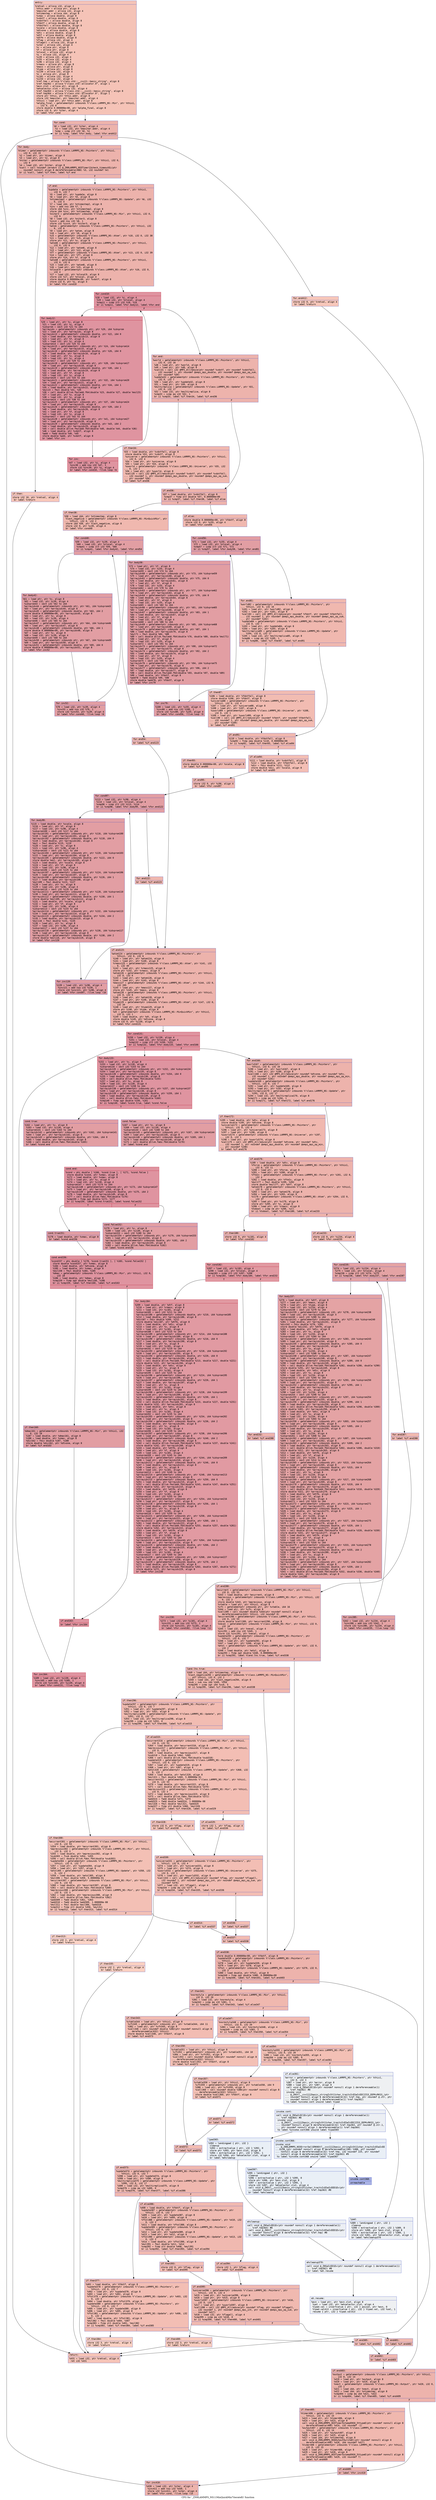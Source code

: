 digraph "CFG for '_ZN9LAMMPS_NS11MinQuickMin7iterateEi' function" {
	label="CFG for '_ZN9LAMMPS_NS11MinQuickMin7iterateEi' function";

	Node0x5648aca29240 [shape=record,color="#3d50c3ff", style=filled, fillcolor="#e8765c70" fontname="Courier",label="{entry:\l|  %retval = alloca i32, align 4\l  %this.addr = alloca ptr, align 8\l  %maxiter.addr = alloca i32, align 4\l  %ntimestep = alloca i64, align 8\l  %vmax = alloca double, align 8\l  %vdotf = alloca double, align 8\l  %vdotfall = alloca double, align 8\l  %fdotf = alloca double, align 8\l  %fdotfall = alloca double, align 8\l  %scale = alloca double, align 8\l  %dtvone = alloca double, align 8\l  %dtv = alloca double, align 8\l  %dtf = alloca double, align 8\l  %dtfm = alloca double, align 8\l  %flag = alloca i32, align 4\l  %flagall = alloca i32, align 4\l  %iter = alloca i32, align 4\l  %v = alloca ptr, align 8\l  %f = alloca ptr, align 8\l  %nlocal = alloca i32, align 4\l  %i = alloca i32, align 4\l  %i39 = alloca i32, align 4\l  %i55 = alloca i32, align 4\l  %i96 = alloca i32, align 4\l  %rmass = alloca ptr, align 8\l  %mass = alloca ptr, align 8\l  %type = alloca ptr, align 8\l  %i130 = alloca i32, align 4\l  %x = alloca ptr, align 8\l  %i181 = alloca i32, align 4\l  %i234 = alloca i32, align 4\l  %ref.tmp = alloca %\"class.std::__cxx11::basic_string\", align 8\l  %ref.tmp362 = alloca %\"class.std::allocator.0\", align 1\l  %exn.slot = alloca ptr, align 8\l  %ehselector.slot = alloca i32, align 4\l  %ref.tmp363 = alloca %\"class.std::__cxx11::basic_string\", align 8\l  %ref.tmp364 = alloca %\"class.std::allocator.0\", align 1\l  store ptr %this, ptr %this.addr, align 8\l  store i32 %maxiter, ptr %maxiter.addr, align 4\l  %this1 = load ptr, ptr %this.addr, align 8\l  %alpha_final = getelementptr inbounds %\"class.LAMMPS_NS::Min\", ptr %this1,\l... i32 0, i32 8\l  store double 0.000000e+00, ptr %alpha_final, align 8\l  store i32 0, ptr %iter, align 4\l  br label %for.cond\l}"];
	Node0x5648aca29240 -> Node0x5648aca2b8d0[tooltip="entry -> for.cond\nProbability 100.00%" ];
	Node0x5648aca2b8d0 [shape=record,color="#3d50c3ff", style=filled, fillcolor="#d6524470" fontname="Courier",label="{for.cond:\l|  %0 = load i32, ptr %iter, align 4\l  %1 = load i32, ptr %maxiter.addr, align 4\l  %cmp = icmp slt i32 %0, %1\l  br i1 %cmp, label %for.body, label %for.end412\l|{<s0>T|<s1>F}}"];
	Node0x5648aca2b8d0:s0 -> Node0x5648aca2bb70[tooltip="for.cond -> for.body\nProbability 96.88%" ];
	Node0x5648aca2b8d0:s1 -> Node0x5648aca2bbf0[tooltip="for.cond -> for.end412\nProbability 3.12%" ];
	Node0x5648aca2bb70 [shape=record,color="#3d50c3ff", style=filled, fillcolor="#d6524470" fontname="Courier",label="{for.body:\l|  %timer = getelementptr inbounds %\"class.LAMMPS_NS::Pointers\", ptr %this1,\l... i32 0, i32 15\l  %2 = load ptr, ptr %timer, align 8\l  %3 = load ptr, ptr %2, align 8\l  %niter = getelementptr inbounds %\"class.LAMMPS_NS::Min\", ptr %this1, i32 0,\l... i32 9\l  %4 = load i32, ptr %niter, align 8\l  %call = call noundef zeroext i1 @_ZN9LAMMPS_NS5Timer13check_timeoutEi(ptr\l... noundef nonnull align 8 dereferenceable(488) %3, i32 noundef %4)\l  br i1 %call, label %if.then, label %if.end\l|{<s0>T|<s1>F}}"];
	Node0x5648aca2bb70:s0 -> Node0x5648aca2c9c0[tooltip="for.body -> if.then\nProbability 3.12%" ];
	Node0x5648aca2bb70:s1 -> Node0x5648aca2ca70[tooltip="for.body -> if.end\nProbability 96.88%" ];
	Node0x5648aca2c9c0 [shape=record,color="#3d50c3ff", style=filled, fillcolor="#ec7f6370" fontname="Courier",label="{if.then:\l|  store i32 10, ptr %retval, align 4\l  br label %return\l}"];
	Node0x5648aca2c9c0 -> Node0x5648aca2cc90[tooltip="if.then -> return\nProbability 100.00%" ];
	Node0x5648aca2ca70 [shape=record,color="#3d50c3ff", style=filled, fillcolor="#d6524470" fontname="Courier",label="{if.end:\l|  %update = getelementptr inbounds %\"class.LAMMPS_NS::Pointers\", ptr %this1,\l... i32 0, i32 7\l  %5 = load ptr, ptr %update, align 8\l  %6 = load ptr, ptr %5, align 8\l  %ntimestep2 = getelementptr inbounds %\"class.LAMMPS_NS::Update\", ptr %6, i32\l... 0, i32 4\l  %7 = load i64, ptr %ntimestep2, align 8\l  %inc = add nsw i64 %7, 1\l  store i64 %inc, ptr %ntimestep2, align 8\l  store i64 %inc, ptr %ntimestep, align 8\l  %niter3 = getelementptr inbounds %\"class.LAMMPS_NS::Min\", ptr %this1, i32 0,\l... i32 9\l  %8 = load i32, ptr %niter3, align 8\l  %inc4 = add nsw i32 %8, 1\l  store i32 %inc4, ptr %niter3, align 8\l  %atom = getelementptr inbounds %\"class.LAMMPS_NS::Pointers\", ptr %this1, i32\l... 0, i32 6\l  %9 = load ptr, ptr %atom, align 8\l  %10 = load ptr, ptr %9, align 8\l  %v5 = getelementptr inbounds %\"class.LAMMPS_NS::Atom\", ptr %10, i32 0, i32 38\l  %11 = load ptr, ptr %v5, align 8\l  store ptr %11, ptr %v, align 8\l  %atom6 = getelementptr inbounds %\"class.LAMMPS_NS::Pointers\", ptr %this1,\l... i32 0, i32 6\l  %12 = load ptr, ptr %atom6, align 8\l  %13 = load ptr, ptr %12, align 8\l  %f7 = getelementptr inbounds %\"class.LAMMPS_NS::Atom\", ptr %13, i32 0, i32 39\l  %14 = load ptr, ptr %f7, align 8\l  store ptr %14, ptr %f, align 8\l  %atom8 = getelementptr inbounds %\"class.LAMMPS_NS::Pointers\", ptr %this1,\l... i32 0, i32 6\l  %15 = load ptr, ptr %atom8, align 8\l  %16 = load ptr, ptr %15, align 8\l  %nlocal9 = getelementptr inbounds %\"class.LAMMPS_NS::Atom\", ptr %16, i32 0,\l... i32 4\l  %17 = load i32, ptr %nlocal9, align 8\l  store i32 %17, ptr %nlocal, align 4\l  store double 0.000000e+00, ptr %vdotf, align 8\l  store i32 0, ptr %i, align 4\l  br label %for.cond10\l}"];
	Node0x5648aca2ca70 -> Node0x5648aca2e240[tooltip="if.end -> for.cond10\nProbability 100.00%" ];
	Node0x5648aca2e240 [shape=record,color="#b70d28ff", style=filled, fillcolor="#b70d2870" fontname="Courier",label="{for.cond10:\l|  %18 = load i32, ptr %i, align 4\l  %19 = load i32, ptr %nlocal, align 4\l  %cmp11 = icmp slt i32 %18, %19\l  br i1 %cmp11, label %for.body12, label %for.end\l|{<s0>T|<s1>F}}"];
	Node0x5648aca2e240:s0 -> Node0x5648aca2e4e0[tooltip="for.cond10 -> for.body12\nProbability 96.88%" ];
	Node0x5648aca2e240:s1 -> Node0x5648aca2e560[tooltip="for.cond10 -> for.end\nProbability 3.12%" ];
	Node0x5648aca2e4e0 [shape=record,color="#b70d28ff", style=filled, fillcolor="#b70d2870" fontname="Courier",label="{for.body12:\l|  %20 = load ptr, ptr %v, align 8\l  %21 = load i32, ptr %i, align 4\l  %idxprom = sext i32 %21 to i64\l  %arrayidx = getelementptr inbounds ptr, ptr %20, i64 %idxprom\l  %22 = load ptr, ptr %arrayidx, align 8\l  %arrayidx13 = getelementptr inbounds double, ptr %22, i64 0\l  %23 = load double, ptr %arrayidx13, align 8\l  %24 = load ptr, ptr %f, align 8\l  %25 = load i32, ptr %i, align 4\l  %idxprom14 = sext i32 %25 to i64\l  %arrayidx15 = getelementptr inbounds ptr, ptr %24, i64 %idxprom14\l  %26 = load ptr, ptr %arrayidx15, align 8\l  %arrayidx16 = getelementptr inbounds double, ptr %26, i64 0\l  %27 = load double, ptr %arrayidx16, align 8\l  %28 = load ptr, ptr %v, align 8\l  %29 = load i32, ptr %i, align 4\l  %idxprom17 = sext i32 %29 to i64\l  %arrayidx18 = getelementptr inbounds ptr, ptr %28, i64 %idxprom17\l  %30 = load ptr, ptr %arrayidx18, align 8\l  %arrayidx19 = getelementptr inbounds double, ptr %30, i64 1\l  %31 = load double, ptr %arrayidx19, align 8\l  %32 = load ptr, ptr %f, align 8\l  %33 = load i32, ptr %i, align 4\l  %idxprom20 = sext i32 %33 to i64\l  %arrayidx21 = getelementptr inbounds ptr, ptr %32, i64 %idxprom20\l  %34 = load ptr, ptr %arrayidx21, align 8\l  %arrayidx22 = getelementptr inbounds double, ptr %34, i64 1\l  %35 = load double, ptr %arrayidx22, align 8\l  %mul23 = fmul double %31, %35\l  %36 = call double @llvm.fmuladd.f64(double %23, double %27, double %mul23)\l  %37 = load ptr, ptr %v, align 8\l  %38 = load i32, ptr %i, align 4\l  %idxprom24 = sext i32 %38 to i64\l  %arrayidx25 = getelementptr inbounds ptr, ptr %37, i64 %idxprom24\l  %39 = load ptr, ptr %arrayidx25, align 8\l  %arrayidx26 = getelementptr inbounds double, ptr %39, i64 2\l  %40 = load double, ptr %arrayidx26, align 8\l  %41 = load ptr, ptr %f, align 8\l  %42 = load i32, ptr %i, align 4\l  %idxprom27 = sext i32 %42 to i64\l  %arrayidx28 = getelementptr inbounds ptr, ptr %41, i64 %idxprom27\l  %43 = load ptr, ptr %arrayidx28, align 8\l  %arrayidx29 = getelementptr inbounds double, ptr %43, i64 2\l  %44 = load double, ptr %arrayidx29, align 8\l  %45 = call double @llvm.fmuladd.f64(double %40, double %44, double %36)\l  %46 = load double, ptr %vdotf, align 8\l  %add = fadd double %46, %45\l  store double %add, ptr %vdotf, align 8\l  br label %for.inc\l}"];
	Node0x5648aca2e4e0 -> Node0x5648aca30490[tooltip="for.body12 -> for.inc\nProbability 100.00%" ];
	Node0x5648aca30490 [shape=record,color="#b70d28ff", style=filled, fillcolor="#b70d2870" fontname="Courier",label="{for.inc:\l|  %47 = load i32, ptr %i, align 4\l  %inc30 = add nsw i32 %47, 1\l  store i32 %inc30, ptr %i, align 4\l  br label %for.cond10, !llvm.loop !6\l}"];
	Node0x5648aca30490 -> Node0x5648aca2e240[tooltip="for.inc -> for.cond10\nProbability 100.00%" ];
	Node0x5648aca2e560 [shape=record,color="#3d50c3ff", style=filled, fillcolor="#d6524470" fontname="Courier",label="{for.end:\l|  %world = getelementptr inbounds %\"class.LAMMPS_NS::Pointers\", ptr %this1,\l... i32 0, i32 16\l  %48 = load ptr, ptr %world, align 8\l  %49 = load ptr, ptr %48, align 8\l  %call31 = call i32 @MPI_Allreduce(ptr noundef %vdotf, ptr noundef %vdotfall,\l... i32 noundef 1, ptr noundef @ompi_mpi_double, ptr noundef @ompi_mpi_op_sum,\l... ptr noundef %49)\l  %update32 = getelementptr inbounds %\"class.LAMMPS_NS::Pointers\", ptr %this1,\l... i32 0, i32 7\l  %50 = load ptr, ptr %update32, align 8\l  %51 = load ptr, ptr %50, align 8\l  %multireplica = getelementptr inbounds %\"class.LAMMPS_NS::Update\", ptr %51,\l... i32 0, i32 17\l  %52 = load i32, ptr %multireplica, align 8\l  %cmp33 = icmp eq i32 %52, 1\l  br i1 %cmp33, label %if.then34, label %if.end36\l|{<s0>T|<s1>F}}"];
	Node0x5648aca2e560:s0 -> Node0x5648aca31930[tooltip="for.end -> if.then34\nProbability 50.00%" ];
	Node0x5648aca2e560:s1 -> Node0x5648aca319b0[tooltip="for.end -> if.end36\nProbability 50.00%" ];
	Node0x5648aca31930 [shape=record,color="#3d50c3ff", style=filled, fillcolor="#dc5d4a70" fontname="Courier",label="{if.then34:\l|  %53 = load double, ptr %vdotfall, align 8\l  store double %53, ptr %vdotf, align 8\l  %universe = getelementptr inbounds %\"class.LAMMPS_NS::Pointers\", ptr %this1,\l... i32 0, i32 4\l  %54 = load ptr, ptr %universe, align 8\l  %55 = load ptr, ptr %54, align 8\l  %uworld = getelementptr inbounds %\"class.LAMMPS_NS::Universe\", ptr %55, i32\l... 0, i32 1\l  %56 = load ptr, ptr %uworld, align 8\l  %call35 = call i32 @MPI_Allreduce(ptr noundef %vdotf, ptr noundef %vdotfall,\l... i32 noundef 1, ptr noundef @ompi_mpi_double, ptr noundef @ompi_mpi_op_sum,\l... ptr noundef %56)\l  br label %if.end36\l}"];
	Node0x5648aca31930 -> Node0x5648aca319b0[tooltip="if.then34 -> if.end36\nProbability 100.00%" ];
	Node0x5648aca319b0 [shape=record,color="#3d50c3ff", style=filled, fillcolor="#d6524470" fontname="Courier",label="{if.end36:\l|  %57 = load double, ptr %vdotfall, align 8\l  %cmp37 = fcmp olt double %57, 0.000000e+00\l  br i1 %cmp37, label %if.then38, label %if.else\l|{<s0>T|<s1>F}}"];
	Node0x5648aca319b0:s0 -> Node0x5648aca32970[tooltip="if.end36 -> if.then38\nProbability 50.00%" ];
	Node0x5648aca319b0:s1 -> Node0x5648aca329c0[tooltip="if.end36 -> if.else\nProbability 50.00%" ];
	Node0x5648aca32970 [shape=record,color="#3d50c3ff", style=filled, fillcolor="#dc5d4a70" fontname="Courier",label="{if.then38:\l|  %58 = load i64, ptr %ntimestep, align 8\l  %last_negative = getelementptr inbounds %\"class.LAMMPS_NS::MinQuickMin\", ptr\l... %this1, i32 0, i32 2\l  store i64 %58, ptr %last_negative, align 8\l  store i32 0, ptr %i39, align 4\l  br label %for.cond40\l}"];
	Node0x5648aca32970 -> Node0x5648aca32d70[tooltip="if.then38 -> for.cond40\nProbability 100.00%" ];
	Node0x5648aca32d70 [shape=record,color="#3d50c3ff", style=filled, fillcolor="#be242e70" fontname="Courier",label="{for.cond40:\l|  %59 = load i32, ptr %i39, align 4\l  %60 = load i32, ptr %nlocal, align 4\l  %cmp41 = icmp slt i32 %59, %60\l  br i1 %cmp41, label %for.body42, label %for.end54\l|{<s0>T|<s1>F}}"];
	Node0x5648aca32d70:s0 -> Node0x5648aca32ff0[tooltip="for.cond40 -> for.body42\nProbability 96.88%" ];
	Node0x5648aca32d70:s1 -> Node0x5648aca29630[tooltip="for.cond40 -> for.end54\nProbability 3.12%" ];
	Node0x5648aca32ff0 [shape=record,color="#3d50c3ff", style=filled, fillcolor="#be242e70" fontname="Courier",label="{for.body42:\l|  %61 = load ptr, ptr %v, align 8\l  %62 = load i32, ptr %i39, align 4\l  %idxprom43 = sext i32 %62 to i64\l  %arrayidx44 = getelementptr inbounds ptr, ptr %61, i64 %idxprom43\l  %63 = load ptr, ptr %arrayidx44, align 8\l  %arrayidx45 = getelementptr inbounds double, ptr %63, i64 2\l  store double 0.000000e+00, ptr %arrayidx45, align 8\l  %64 = load ptr, ptr %v, align 8\l  %65 = load i32, ptr %i39, align 4\l  %idxprom46 = sext i32 %65 to i64\l  %arrayidx47 = getelementptr inbounds ptr, ptr %64, i64 %idxprom46\l  %66 = load ptr, ptr %arrayidx47, align 8\l  %arrayidx48 = getelementptr inbounds double, ptr %66, i64 1\l  store double 0.000000e+00, ptr %arrayidx48, align 8\l  %67 = load ptr, ptr %v, align 8\l  %68 = load i32, ptr %i39, align 4\l  %idxprom49 = sext i32 %68 to i64\l  %arrayidx50 = getelementptr inbounds ptr, ptr %67, i64 %idxprom49\l  %69 = load ptr, ptr %arrayidx50, align 8\l  %arrayidx51 = getelementptr inbounds double, ptr %69, i64 0\l  store double 0.000000e+00, ptr %arrayidx51, align 8\l  br label %for.inc52\l}"];
	Node0x5648aca32ff0 -> Node0x5648aca2a4e0[tooltip="for.body42 -> for.inc52\nProbability 100.00%" ];
	Node0x5648aca2a4e0 [shape=record,color="#3d50c3ff", style=filled, fillcolor="#be242e70" fontname="Courier",label="{for.inc52:\l|  %70 = load i32, ptr %i39, align 4\l  %inc53 = add nsw i32 %70, 1\l  store i32 %inc53, ptr %i39, align 4\l  br label %for.cond40, !llvm.loop !8\l}"];
	Node0x5648aca2a4e0 -> Node0x5648aca32d70[tooltip="for.inc52 -> for.cond40\nProbability 100.00%" ];
	Node0x5648aca29630 [shape=record,color="#3d50c3ff", style=filled, fillcolor="#dc5d4a70" fontname="Courier",label="{for.end54:\l|  br label %if.end123\l}"];
	Node0x5648aca29630 -> Node0x5648aca353b0[tooltip="for.end54 -> if.end123\nProbability 100.00%" ];
	Node0x5648aca329c0 [shape=record,color="#3d50c3ff", style=filled, fillcolor="#dc5d4a70" fontname="Courier",label="{if.else:\l|  store double 0.000000e+00, ptr %fdotf, align 8\l  store i32 0, ptr %i55, align 4\l  br label %for.cond56\l}"];
	Node0x5648aca329c0 -> Node0x5648aca355e0[tooltip="if.else -> for.cond56\nProbability 100.00%" ];
	Node0x5648aca355e0 [shape=record,color="#3d50c3ff", style=filled, fillcolor="#be242e70" fontname="Courier",label="{for.cond56:\l|  %71 = load i32, ptr %i55, align 4\l  %72 = load i32, ptr %nlocal, align 4\l  %cmp57 = icmp slt i32 %71, %72\l  br i1 %cmp57, label %for.body58, label %for.end81\l|{<s0>T|<s1>F}}"];
	Node0x5648aca355e0:s0 -> Node0x5648aca35880[tooltip="for.cond56 -> for.body58\nProbability 96.88%" ];
	Node0x5648aca355e0:s1 -> Node0x5648aca35900[tooltip="for.cond56 -> for.end81\nProbability 3.12%" ];
	Node0x5648aca35880 [shape=record,color="#3d50c3ff", style=filled, fillcolor="#be242e70" fontname="Courier",label="{for.body58:\l|  %73 = load ptr, ptr %f, align 8\l  %74 = load i32, ptr %i55, align 4\l  %idxprom59 = sext i32 %74 to i64\l  %arrayidx60 = getelementptr inbounds ptr, ptr %73, i64 %idxprom59\l  %75 = load ptr, ptr %arrayidx60, align 8\l  %arrayidx61 = getelementptr inbounds double, ptr %75, i64 0\l  %76 = load double, ptr %arrayidx61, align 8\l  %77 = load ptr, ptr %f, align 8\l  %78 = load i32, ptr %i55, align 4\l  %idxprom62 = sext i32 %78 to i64\l  %arrayidx63 = getelementptr inbounds ptr, ptr %77, i64 %idxprom62\l  %79 = load ptr, ptr %arrayidx63, align 8\l  %arrayidx64 = getelementptr inbounds double, ptr %79, i64 0\l  %80 = load double, ptr %arrayidx64, align 8\l  %81 = load ptr, ptr %f, align 8\l  %82 = load i32, ptr %i55, align 4\l  %idxprom65 = sext i32 %82 to i64\l  %arrayidx66 = getelementptr inbounds ptr, ptr %81, i64 %idxprom65\l  %83 = load ptr, ptr %arrayidx66, align 8\l  %arrayidx67 = getelementptr inbounds double, ptr %83, i64 1\l  %84 = load double, ptr %arrayidx67, align 8\l  %85 = load ptr, ptr %f, align 8\l  %86 = load i32, ptr %i55, align 4\l  %idxprom68 = sext i32 %86 to i64\l  %arrayidx69 = getelementptr inbounds ptr, ptr %85, i64 %idxprom68\l  %87 = load ptr, ptr %arrayidx69, align 8\l  %arrayidx70 = getelementptr inbounds double, ptr %87, i64 1\l  %88 = load double, ptr %arrayidx70, align 8\l  %mul71 = fmul double %84, %88\l  %89 = call double @llvm.fmuladd.f64(double %76, double %80, double %mul71)\l  %90 = load ptr, ptr %f, align 8\l  %91 = load i32, ptr %i55, align 4\l  %idxprom72 = sext i32 %91 to i64\l  %arrayidx73 = getelementptr inbounds ptr, ptr %90, i64 %idxprom72\l  %92 = load ptr, ptr %arrayidx73, align 8\l  %arrayidx74 = getelementptr inbounds double, ptr %92, i64 2\l  %93 = load double, ptr %arrayidx74, align 8\l  %94 = load ptr, ptr %f, align 8\l  %95 = load i32, ptr %i55, align 4\l  %idxprom75 = sext i32 %95 to i64\l  %arrayidx76 = getelementptr inbounds ptr, ptr %94, i64 %idxprom75\l  %96 = load ptr, ptr %arrayidx76, align 8\l  %arrayidx77 = getelementptr inbounds double, ptr %96, i64 2\l  %97 = load double, ptr %arrayidx77, align 8\l  %98 = call double @llvm.fmuladd.f64(double %93, double %97, double %89)\l  %99 = load double, ptr %fdotf, align 8\l  %add78 = fadd double %99, %98\l  store double %add78, ptr %fdotf, align 8\l  br label %for.inc79\l}"];
	Node0x5648aca35880 -> Node0x5648aca30bd0[tooltip="for.body58 -> for.inc79\nProbability 100.00%" ];
	Node0x5648aca30bd0 [shape=record,color="#3d50c3ff", style=filled, fillcolor="#be242e70" fontname="Courier",label="{for.inc79:\l|  %100 = load i32, ptr %i55, align 4\l  %inc80 = add nsw i32 %100, 1\l  store i32 %inc80, ptr %i55, align 4\l  br label %for.cond56, !llvm.loop !9\l}"];
	Node0x5648aca30bd0 -> Node0x5648aca355e0[tooltip="for.inc79 -> for.cond56\nProbability 100.00%" ];
	Node0x5648aca35900 [shape=record,color="#3d50c3ff", style=filled, fillcolor="#dc5d4a70" fontname="Courier",label="{for.end81:\l|  %world82 = getelementptr inbounds %\"class.LAMMPS_NS::Pointers\", ptr\l... %this1, i32 0, i32 16\l  %101 = load ptr, ptr %world82, align 8\l  %102 = load ptr, ptr %101, align 8\l  %call83 = call i32 @MPI_Allreduce(ptr noundef %fdotf, ptr noundef %fdotfall,\l... i32 noundef 1, ptr noundef @ompi_mpi_double, ptr noundef @ompi_mpi_op_sum,\l... ptr noundef %102)\l  %update84 = getelementptr inbounds %\"class.LAMMPS_NS::Pointers\", ptr %this1,\l... i32 0, i32 7\l  %103 = load ptr, ptr %update84, align 8\l  %104 = load ptr, ptr %103, align 8\l  %multireplica85 = getelementptr inbounds %\"class.LAMMPS_NS::Update\", ptr\l... %104, i32 0, i32 17\l  %105 = load i32, ptr %multireplica85, align 8\l  %cmp86 = icmp eq i32 %105, 1\l  br i1 %cmp86, label %if.then87, label %if.end91\l|{<s0>T|<s1>F}}"];
	Node0x5648aca35900:s0 -> Node0x5648aca38af0[tooltip="for.end81 -> if.then87\nProbability 50.00%" ];
	Node0x5648aca35900:s1 -> Node0x5648aca38b70[tooltip="for.end81 -> if.end91\nProbability 50.00%" ];
	Node0x5648aca38af0 [shape=record,color="#3d50c3ff", style=filled, fillcolor="#e1675170" fontname="Courier",label="{if.then87:\l|  %106 = load double, ptr %fdotfall, align 8\l  store double %106, ptr %fdotf, align 8\l  %universe88 = getelementptr inbounds %\"class.LAMMPS_NS::Pointers\", ptr\l... %this1, i32 0, i32 4\l  %107 = load ptr, ptr %universe88, align 8\l  %108 = load ptr, ptr %107, align 8\l  %uworld89 = getelementptr inbounds %\"class.LAMMPS_NS::Universe\", ptr %108,\l... i32 0, i32 1\l  %109 = load ptr, ptr %uworld89, align 8\l  %call90 = call i32 @MPI_Allreduce(ptr noundef %fdotf, ptr noundef %fdotfall,\l... i32 noundef 1, ptr noundef @ompi_mpi_double, ptr noundef @ompi_mpi_op_sum,\l... ptr noundef %109)\l  br label %if.end91\l}"];
	Node0x5648aca38af0 -> Node0x5648aca38b70[tooltip="if.then87 -> if.end91\nProbability 100.00%" ];
	Node0x5648aca38b70 [shape=record,color="#3d50c3ff", style=filled, fillcolor="#dc5d4a70" fontname="Courier",label="{if.end91:\l|  %110 = load double, ptr %fdotfall, align 8\l  %cmp92 = fcmp oeq double %110, 0.000000e+00\l  br i1 %cmp92, label %if.then93, label %if.else94\l|{<s0>T|<s1>F}}"];
	Node0x5648aca38b70:s0 -> Node0x5648aca394a0[tooltip="if.end91 -> if.then93\nProbability 62.50%" ];
	Node0x5648aca38b70:s1 -> Node0x5648aca394f0[tooltip="if.end91 -> if.else94\nProbability 37.50%" ];
	Node0x5648aca394a0 [shape=record,color="#3d50c3ff", style=filled, fillcolor="#de614d70" fontname="Courier",label="{if.then93:\l|  store double 0.000000e+00, ptr %scale, align 8\l  br label %if.end95\l}"];
	Node0x5648aca394a0 -> Node0x5648aca396c0[tooltip="if.then93 -> if.end95\nProbability 100.00%" ];
	Node0x5648aca394f0 [shape=record,color="#3d50c3ff", style=filled, fillcolor="#e36c5570" fontname="Courier",label="{if.else94:\l|  %111 = load double, ptr %vdotfall, align 8\l  %112 = load double, ptr %fdotfall, align 8\l  %div = fdiv double %111, %112\l  store double %div, ptr %scale, align 8\l  br label %if.end95\l}"];
	Node0x5648aca394f0 -> Node0x5648aca396c0[tooltip="if.else94 -> if.end95\nProbability 100.00%" ];
	Node0x5648aca396c0 [shape=record,color="#3d50c3ff", style=filled, fillcolor="#dc5d4a70" fontname="Courier",label="{if.end95:\l|  store i32 0, ptr %i96, align 4\l  br label %for.cond97\l}"];
	Node0x5648aca396c0 -> Node0x5648aca39b10[tooltip="if.end95 -> for.cond97\nProbability 100.00%" ];
	Node0x5648aca39b10 [shape=record,color="#3d50c3ff", style=filled, fillcolor="#be242e70" fontname="Courier",label="{for.cond97:\l|  %113 = load i32, ptr %i96, align 4\l  %114 = load i32, ptr %nlocal, align 4\l  %cmp98 = icmp slt i32 %113, %114\l  br i1 %cmp98, label %for.body99, label %for.end122\l|{<s0>T|<s1>F}}"];
	Node0x5648aca39b10:s0 -> Node0x5648aca39db0[tooltip="for.cond97 -> for.body99\nProbability 96.88%" ];
	Node0x5648aca39b10:s1 -> Node0x5648aca39e30[tooltip="for.cond97 -> for.end122\nProbability 3.12%" ];
	Node0x5648aca39db0 [shape=record,color="#3d50c3ff", style=filled, fillcolor="#be242e70" fontname="Courier",label="{for.body99:\l|  %115 = load double, ptr %scale, align 8\l  %116 = load ptr, ptr %f, align 8\l  %117 = load i32, ptr %i96, align 4\l  %idxprom100 = sext i32 %117 to i64\l  %arrayidx101 = getelementptr inbounds ptr, ptr %116, i64 %idxprom100\l  %118 = load ptr, ptr %arrayidx101, align 8\l  %arrayidx102 = getelementptr inbounds double, ptr %118, i64 0\l  %119 = load double, ptr %arrayidx102, align 8\l  %mul = fmul double %115, %119\l  %120 = load ptr, ptr %v, align 8\l  %121 = load i32, ptr %i96, align 4\l  %idxprom103 = sext i32 %121 to i64\l  %arrayidx104 = getelementptr inbounds ptr, ptr %120, i64 %idxprom103\l  %122 = load ptr, ptr %arrayidx104, align 8\l  %arrayidx105 = getelementptr inbounds double, ptr %122, i64 0\l  store double %mul, ptr %arrayidx105, align 8\l  %123 = load double, ptr %scale, align 8\l  %124 = load ptr, ptr %f, align 8\l  %125 = load i32, ptr %i96, align 4\l  %idxprom106 = sext i32 %125 to i64\l  %arrayidx107 = getelementptr inbounds ptr, ptr %124, i64 %idxprom106\l  %126 = load ptr, ptr %arrayidx107, align 8\l  %arrayidx108 = getelementptr inbounds double, ptr %126, i64 1\l  %127 = load double, ptr %arrayidx108, align 8\l  %mul109 = fmul double %123, %127\l  %128 = load ptr, ptr %v, align 8\l  %129 = load i32, ptr %i96, align 4\l  %idxprom110 = sext i32 %129 to i64\l  %arrayidx111 = getelementptr inbounds ptr, ptr %128, i64 %idxprom110\l  %130 = load ptr, ptr %arrayidx111, align 8\l  %arrayidx112 = getelementptr inbounds double, ptr %130, i64 1\l  store double %mul109, ptr %arrayidx112, align 8\l  %131 = load double, ptr %scale, align 8\l  %132 = load ptr, ptr %f, align 8\l  %133 = load i32, ptr %i96, align 4\l  %idxprom113 = sext i32 %133 to i64\l  %arrayidx114 = getelementptr inbounds ptr, ptr %132, i64 %idxprom113\l  %134 = load ptr, ptr %arrayidx114, align 8\l  %arrayidx115 = getelementptr inbounds double, ptr %134, i64 2\l  %135 = load double, ptr %arrayidx115, align 8\l  %mul116 = fmul double %131, %135\l  %136 = load ptr, ptr %v, align 8\l  %137 = load i32, ptr %i96, align 4\l  %idxprom117 = sext i32 %137 to i64\l  %arrayidx118 = getelementptr inbounds ptr, ptr %136, i64 %idxprom117\l  %138 = load ptr, ptr %arrayidx118, align 8\l  %arrayidx119 = getelementptr inbounds double, ptr %138, i64 2\l  store double %mul116, ptr %arrayidx119, align 8\l  br label %for.inc120\l}"];
	Node0x5648aca39db0 -> Node0x5648aca3bcd0[tooltip="for.body99 -> for.inc120\nProbability 100.00%" ];
	Node0x5648aca3bcd0 [shape=record,color="#3d50c3ff", style=filled, fillcolor="#be242e70" fontname="Courier",label="{for.inc120:\l|  %139 = load i32, ptr %i96, align 4\l  %inc121 = add nsw i32 %139, 1\l  store i32 %inc121, ptr %i96, align 4\l  br label %for.cond97, !llvm.loop !10\l}"];
	Node0x5648aca3bcd0 -> Node0x5648aca39b10[tooltip="for.inc120 -> for.cond97\nProbability 100.00%" ];
	Node0x5648aca39e30 [shape=record,color="#3d50c3ff", style=filled, fillcolor="#dc5d4a70" fontname="Courier",label="{for.end122:\l|  br label %if.end123\l}"];
	Node0x5648aca39e30 -> Node0x5648aca353b0[tooltip="for.end122 -> if.end123\nProbability 100.00%" ];
	Node0x5648aca353b0 [shape=record,color="#3d50c3ff", style=filled, fillcolor="#d6524470" fontname="Courier",label="{if.end123:\l|  %atom124 = getelementptr inbounds %\"class.LAMMPS_NS::Pointers\", ptr\l... %this1, i32 0, i32 6\l  %140 = load ptr, ptr %atom124, align 8\l  %141 = load ptr, ptr %140, align 8\l  %rmass125 = getelementptr inbounds %\"class.LAMMPS_NS::Atom\", ptr %141, i32\l... 0, i32 40\l  %142 = load ptr, ptr %rmass125, align 8\l  store ptr %142, ptr %rmass, align 8\l  %atom126 = getelementptr inbounds %\"class.LAMMPS_NS::Pointers\", ptr %this1,\l... i32 0, i32 6\l  %143 = load ptr, ptr %atom126, align 8\l  %144 = load ptr, ptr %143, align 8\l  %mass127 = getelementptr inbounds %\"class.LAMMPS_NS::Atom\", ptr %144, i32 0,\l... i32 205\l  %145 = load ptr, ptr %mass127, align 8\l  store ptr %145, ptr %mass, align 8\l  %atom128 = getelementptr inbounds %\"class.LAMMPS_NS::Pointers\", ptr %this1,\l... i32 0, i32 6\l  %146 = load ptr, ptr %atom128, align 8\l  %147 = load ptr, ptr %146, align 8\l  %type129 = getelementptr inbounds %\"class.LAMMPS_NS::Atom\", ptr %147, i32 0,\l... i32 34\l  %148 = load ptr, ptr %type129, align 8\l  store ptr %148, ptr %type, align 8\l  %dt = getelementptr inbounds %\"class.LAMMPS_NS::MinQuickMin\", ptr %this1,\l... i32 0, i32 1\l  %149 = load double, ptr %dt, align 8\l  store double %149, ptr %dtvone, align 8\l  store i32 0, ptr %i130, align 4\l  br label %for.cond131\l}"];
	Node0x5648aca353b0 -> Node0x5648aca32110[tooltip="if.end123 -> for.cond131\nProbability 100.00%" ];
	Node0x5648aca32110 [shape=record,color="#b70d28ff", style=filled, fillcolor="#b70d2870" fontname="Courier",label="{for.cond131:\l|  %150 = load i32, ptr %i130, align 4\l  %151 = load i32, ptr %nlocal, align 4\l  %cmp132 = icmp slt i32 %150, %151\l  br i1 %cmp132, label %for.body133, label %for.end166\l|{<s0>T|<s1>F}}"];
	Node0x5648aca32110:s0 -> Node0x5648aca323b0[tooltip="for.cond131 -> for.body133\nProbability 96.88%" ];
	Node0x5648aca32110:s1 -> Node0x5648aca32430[tooltip="for.cond131 -> for.end166\nProbability 3.12%" ];
	Node0x5648aca323b0 [shape=record,color="#b70d28ff", style=filled, fillcolor="#b70d2870" fontname="Courier",label="{for.body133:\l|  %152 = load ptr, ptr %v, align 8\l  %153 = load i32, ptr %i130, align 4\l  %idxprom134 = sext i32 %153 to i64\l  %arrayidx135 = getelementptr inbounds ptr, ptr %152, i64 %idxprom134\l  %154 = load ptr, ptr %arrayidx135, align 8\l  %arrayidx136 = getelementptr inbounds double, ptr %154, i64 0\l  %155 = load double, ptr %arrayidx136, align 8\l  %156 = call double @llvm.fabs.f64(double %155)\l  %157 = load ptr, ptr %v, align 8\l  %158 = load i32, ptr %i130, align 4\l  %idxprom137 = sext i32 %158 to i64\l  %arrayidx138 = getelementptr inbounds ptr, ptr %157, i64 %idxprom137\l  %159 = load ptr, ptr %arrayidx138, align 8\l  %arrayidx139 = getelementptr inbounds double, ptr %159, i64 1\l  %160 = load double, ptr %arrayidx139, align 8\l  %161 = call double @llvm.fabs.f64(double %160)\l  %cmp140 = fcmp ogt double %156, %161\l  br i1 %cmp140, label %cond.true, label %cond.false\l|{<s0>T|<s1>F}}"];
	Node0x5648aca323b0:s0 -> Node0x5648aca3ec80[tooltip="for.body133 -> cond.true\nProbability 50.00%" ];
	Node0x5648aca323b0:s1 -> Node0x5648aca3ed00[tooltip="for.body133 -> cond.false\nProbability 50.00%" ];
	Node0x5648aca3ec80 [shape=record,color="#3d50c3ff", style=filled, fillcolor="#be242e70" fontname="Courier",label="{cond.true:\l|  %162 = load ptr, ptr %v, align 8\l  %163 = load i32, ptr %i130, align 4\l  %idxprom141 = sext i32 %163 to i64\l  %arrayidx142 = getelementptr inbounds ptr, ptr %162, i64 %idxprom141\l  %164 = load ptr, ptr %arrayidx142, align 8\l  %arrayidx143 = getelementptr inbounds double, ptr %164, i64 0\l  %165 = load double, ptr %arrayidx143, align 8\l  %166 = call double @llvm.fabs.f64(double %165)\l  br label %cond.end\l}"];
	Node0x5648aca3ec80 -> Node0x5648aca3f3e0[tooltip="cond.true -> cond.end\nProbability 100.00%" ];
	Node0x5648aca3ed00 [shape=record,color="#3d50c3ff", style=filled, fillcolor="#be242e70" fontname="Courier",label="{cond.false:\l|  %167 = load ptr, ptr %v, align 8\l  %168 = load i32, ptr %i130, align 4\l  %idxprom144 = sext i32 %168 to i64\l  %arrayidx145 = getelementptr inbounds ptr, ptr %167, i64 %idxprom144\l  %169 = load ptr, ptr %arrayidx145, align 8\l  %arrayidx146 = getelementptr inbounds double, ptr %169, i64 1\l  %170 = load double, ptr %arrayidx146, align 8\l  %171 = call double @llvm.fabs.f64(double %170)\l  br label %cond.end\l}"];
	Node0x5648aca3ed00 -> Node0x5648aca3f3e0[tooltip="cond.false -> cond.end\nProbability 100.00%" ];
	Node0x5648aca3f3e0 [shape=record,color="#b70d28ff", style=filled, fillcolor="#b70d2870" fontname="Courier",label="{cond.end:\l|  %cond = phi double [ %166, %cond.true ], [ %171, %cond.false ]\l  store double %cond, ptr %vmax, align 8\l  %172 = load double, ptr %vmax, align 8\l  %173 = load ptr, ptr %v, align 8\l  %174 = load i32, ptr %i130, align 4\l  %idxprom147 = sext i32 %174 to i64\l  %arrayidx148 = getelementptr inbounds ptr, ptr %173, i64 %idxprom147\l  %175 = load ptr, ptr %arrayidx148, align 8\l  %arrayidx149 = getelementptr inbounds double, ptr %175, i64 2\l  %176 = load double, ptr %arrayidx149, align 8\l  %177 = call double @llvm.fabs.f64(double %176)\l  %cmp150 = fcmp ogt double %172, %177\l  br i1 %cmp150, label %cond.true151, label %cond.false152\l|{<s0>T|<s1>F}}"];
	Node0x5648aca3f3e0:s0 -> Node0x5648aca40170[tooltip="cond.end -> cond.true151\nProbability 50.00%" ];
	Node0x5648aca3f3e0:s1 -> Node0x5648aca40250[tooltip="cond.end -> cond.false152\nProbability 50.00%" ];
	Node0x5648aca40170 [shape=record,color="#3d50c3ff", style=filled, fillcolor="#be242e70" fontname="Courier",label="{cond.true151:\l|  %178 = load double, ptr %vmax, align 8\l  br label %cond.end156\l}"];
	Node0x5648aca40170 -> Node0x5648aca40460[tooltip="cond.true151 -> cond.end156\nProbability 100.00%" ];
	Node0x5648aca40250 [shape=record,color="#3d50c3ff", style=filled, fillcolor="#be242e70" fontname="Courier",label="{cond.false152:\l|  %179 = load ptr, ptr %v, align 8\l  %180 = load i32, ptr %i130, align 4\l  %idxprom153 = sext i32 %180 to i64\l  %arrayidx154 = getelementptr inbounds ptr, ptr %179, i64 %idxprom153\l  %181 = load ptr, ptr %arrayidx154, align 8\l  %arrayidx155 = getelementptr inbounds double, ptr %181, i64 2\l  %182 = load double, ptr %arrayidx155, align 8\l  %183 = call double @llvm.fabs.f64(double %182)\l  br label %cond.end156\l}"];
	Node0x5648aca40250 -> Node0x5648aca40460[tooltip="cond.false152 -> cond.end156\nProbability 100.00%" ];
	Node0x5648aca40460 [shape=record,color="#b70d28ff", style=filled, fillcolor="#b70d2870" fontname="Courier",label="{cond.end156:\l|  %cond157 = phi double [ %178, %cond.true151 ], [ %183, %cond.false152 ]\l  store double %cond157, ptr %vmax, align 8\l  %184 = load double, ptr %dtvone, align 8\l  %185 = load double, ptr %vmax, align 8\l  %mul158 = fmul double %184, %185\l  %dmax = getelementptr inbounds %\"class.LAMMPS_NS::Min\", ptr %this1, i32 0,\l... i32 18\l  %186 = load double, ptr %dmax, align 8\l  %cmp159 = fcmp ogt double %mul158, %186\l  br i1 %cmp159, label %if.then160, label %if.end163\l|{<s0>T|<s1>F}}"];
	Node0x5648aca40460:s0 -> Node0x5648aca40fa0[tooltip="cond.end156 -> if.then160\nProbability 50.00%" ];
	Node0x5648aca40460:s1 -> Node0x5648aca41080[tooltip="cond.end156 -> if.end163\nProbability 50.00%" ];
	Node0x5648aca40fa0 [shape=record,color="#3d50c3ff", style=filled, fillcolor="#be242e70" fontname="Courier",label="{if.then160:\l|  %dmax161 = getelementptr inbounds %\"class.LAMMPS_NS::Min\", ptr %this1, i32\l... 0, i32 18\l  %187 = load double, ptr %dmax161, align 8\l  %188 = load double, ptr %vmax, align 8\l  %div162 = fdiv double %187, %188\l  store double %div162, ptr %dtvone, align 8\l  br label %if.end163\l}"];
	Node0x5648aca40fa0 -> Node0x5648aca41080[tooltip="if.then160 -> if.end163\nProbability 100.00%" ];
	Node0x5648aca41080 [shape=record,color="#b70d28ff", style=filled, fillcolor="#b70d2870" fontname="Courier",label="{if.end163:\l|  br label %for.inc164\l}"];
	Node0x5648aca41080 -> Node0x5648aca415b0[tooltip="if.end163 -> for.inc164\nProbability 100.00%" ];
	Node0x5648aca415b0 [shape=record,color="#b70d28ff", style=filled, fillcolor="#b70d2870" fontname="Courier",label="{for.inc164:\l|  %189 = load i32, ptr %i130, align 4\l  %inc165 = add nsw i32 %189, 1\l  store i32 %inc165, ptr %i130, align 4\l  br label %for.cond131, !llvm.loop !11\l}"];
	Node0x5648aca415b0 -> Node0x5648aca32110[tooltip="for.inc164 -> for.cond131\nProbability 100.00%" ];
	Node0x5648aca32430 [shape=record,color="#3d50c3ff", style=filled, fillcolor="#d6524470" fontname="Courier",label="{for.end166:\l|  %world167 = getelementptr inbounds %\"class.LAMMPS_NS::Pointers\", ptr\l... %this1, i32 0, i32 16\l  %190 = load ptr, ptr %world167, align 8\l  %191 = load ptr, ptr %190, align 8\l  %call168 = call i32 @MPI_Allreduce(ptr noundef %dtvone, ptr noundef %dtv,\l... i32 noundef 1, ptr noundef @ompi_mpi_double, ptr noundef @ompi_mpi_op_min,\l... ptr noundef %191)\l  %update169 = getelementptr inbounds %\"class.LAMMPS_NS::Pointers\", ptr\l... %this1, i32 0, i32 7\l  %192 = load ptr, ptr %update169, align 8\l  %193 = load ptr, ptr %192, align 8\l  %multireplica170 = getelementptr inbounds %\"class.LAMMPS_NS::Update\", ptr\l... %193, i32 0, i32 17\l  %194 = load i32, ptr %multireplica170, align 8\l  %cmp171 = icmp eq i32 %194, 1\l  br i1 %cmp171, label %if.then172, label %if.end176\l|{<s0>T|<s1>F}}"];
	Node0x5648aca32430:s0 -> Node0x5648aca377a0[tooltip="for.end166 -> if.then172\nProbability 50.00%" ];
	Node0x5648aca32430:s1 -> Node0x5648aca377f0[tooltip="for.end166 -> if.end176\nProbability 50.00%" ];
	Node0x5648aca377a0 [shape=record,color="#3d50c3ff", style=filled, fillcolor="#dc5d4a70" fontname="Courier",label="{if.then172:\l|  %195 = load double, ptr %dtv, align 8\l  store double %195, ptr %dtvone, align 8\l  %universe173 = getelementptr inbounds %\"class.LAMMPS_NS::Pointers\", ptr\l... %this1, i32 0, i32 4\l  %196 = load ptr, ptr %universe173, align 8\l  %197 = load ptr, ptr %196, align 8\l  %uworld174 = getelementptr inbounds %\"class.LAMMPS_NS::Universe\", ptr %197,\l... i32 0, i32 1\l  %198 = load ptr, ptr %uworld174, align 8\l  %call175 = call i32 @MPI_Allreduce(ptr noundef %dtvone, ptr noundef %dtv,\l... i32 noundef 1, ptr noundef @ompi_mpi_double, ptr noundef @ompi_mpi_op_min,\l... ptr noundef %198)\l  br label %if.end176\l}"];
	Node0x5648aca377a0 -> Node0x5648aca377f0[tooltip="if.then172 -> if.end176\nProbability 100.00%" ];
	Node0x5648aca377f0 [shape=record,color="#3d50c3ff", style=filled, fillcolor="#d6524470" fontname="Courier",label="{if.end176:\l|  %199 = load double, ptr %dtv, align 8\l  %force = getelementptr inbounds %\"class.LAMMPS_NS::Pointers\", ptr %this1,\l... i32 0, i32 11\l  %200 = load ptr, ptr %force, align 8\l  %201 = load ptr, ptr %200, align 8\l  %ftm2v = getelementptr inbounds %\"class.LAMMPS_NS::Force\", ptr %201, i32 0,\l... i32 4\l  %202 = load double, ptr %ftm2v, align 8\l  %mul177 = fmul double %199, %202\l  store double %mul177, ptr %dtf, align 8\l  %atom178 = getelementptr inbounds %\"class.LAMMPS_NS::Pointers\", ptr %this1,\l... i32 0, i32 6\l  %203 = load ptr, ptr %atom178, align 8\l  %204 = load ptr, ptr %203, align 8\l  %x179 = getelementptr inbounds %\"class.LAMMPS_NS::Atom\", ptr %204, i32 0,\l... i32 37\l  %205 = load ptr, ptr %x179, align 8\l  store ptr %205, ptr %x, align 8\l  %206 = load ptr, ptr %rmass, align 8\l  %tobool = icmp ne ptr %206, null\l  br i1 %tobool, label %if.then180, label %if.else233\l|{<s0>T|<s1>F}}"];
	Node0x5648aca377f0:s0 -> Node0x5648aca44490[tooltip="if.end176 -> if.then180\nProbability 62.50%" ];
	Node0x5648aca377f0:s1 -> Node0x5648aca44510[tooltip="if.end176 -> if.else233\nProbability 37.50%" ];
	Node0x5648aca44490 [shape=record,color="#3d50c3ff", style=filled, fillcolor="#d8564670" fontname="Courier",label="{if.then180:\l|  store i32 0, ptr %i181, align 4\l  br label %for.cond182\l}"];
	Node0x5648aca44490 -> Node0x5648aca446e0[tooltip="if.then180 -> for.cond182\nProbability 100.00%" ];
	Node0x5648aca446e0 [shape=record,color="#b70d28ff", style=filled, fillcolor="#bb1b2c70" fontname="Courier",label="{for.cond182:\l|  %207 = load i32, ptr %i181, align 4\l  %208 = load i32, ptr %nlocal, align 4\l  %cmp183 = icmp slt i32 %207, %208\l  br i1 %cmp183, label %for.body184, label %for.end232\l|{<s0>T|<s1>F}}"];
	Node0x5648aca446e0:s0 -> Node0x5648aca44980[tooltip="for.cond182 -> for.body184\nProbability 96.88%" ];
	Node0x5648aca446e0:s1 -> Node0x5648aca44a00[tooltip="for.cond182 -> for.end232\nProbability 3.12%" ];
	Node0x5648aca44980 [shape=record,color="#b70d28ff", style=filled, fillcolor="#bb1b2c70" fontname="Courier",label="{for.body184:\l|  %209 = load double, ptr %dtf, align 8\l  %210 = load ptr, ptr %rmass, align 8\l  %211 = load i32, ptr %i181, align 4\l  %idxprom185 = sext i32 %211 to i64\l  %arrayidx186 = getelementptr inbounds double, ptr %210, i64 %idxprom185\l  %212 = load double, ptr %arrayidx186, align 8\l  %div187 = fdiv double %209, %212\l  store double %div187, ptr %dtfm, align 8\l  %213 = load double, ptr %dtv, align 8\l  %214 = load ptr, ptr %v, align 8\l  %215 = load i32, ptr %i181, align 4\l  %idxprom188 = sext i32 %215 to i64\l  %arrayidx189 = getelementptr inbounds ptr, ptr %214, i64 %idxprom188\l  %216 = load ptr, ptr %arrayidx189, align 8\l  %arrayidx190 = getelementptr inbounds double, ptr %216, i64 0\l  %217 = load double, ptr %arrayidx190, align 8\l  %218 = load ptr, ptr %x, align 8\l  %219 = load i32, ptr %i181, align 4\l  %idxprom192 = sext i32 %219 to i64\l  %arrayidx193 = getelementptr inbounds ptr, ptr %218, i64 %idxprom192\l  %220 = load ptr, ptr %arrayidx193, align 8\l  %arrayidx194 = getelementptr inbounds double, ptr %220, i64 0\l  %221 = load double, ptr %arrayidx194, align 8\l  %222 = call double @llvm.fmuladd.f64(double %213, double %217, double %221)\l  store double %222, ptr %arrayidx194, align 8\l  %223 = load double, ptr %dtv, align 8\l  %224 = load ptr, ptr %v, align 8\l  %225 = load i32, ptr %i181, align 4\l  %idxprom195 = sext i32 %225 to i64\l  %arrayidx196 = getelementptr inbounds ptr, ptr %224, i64 %idxprom195\l  %226 = load ptr, ptr %arrayidx196, align 8\l  %arrayidx197 = getelementptr inbounds double, ptr %226, i64 1\l  %227 = load double, ptr %arrayidx197, align 8\l  %228 = load ptr, ptr %x, align 8\l  %229 = load i32, ptr %i181, align 4\l  %idxprom199 = sext i32 %229 to i64\l  %arrayidx200 = getelementptr inbounds ptr, ptr %228, i64 %idxprom199\l  %230 = load ptr, ptr %arrayidx200, align 8\l  %arrayidx201 = getelementptr inbounds double, ptr %230, i64 1\l  %231 = load double, ptr %arrayidx201, align 8\l  %232 = call double @llvm.fmuladd.f64(double %223, double %227, double %231)\l  store double %232, ptr %arrayidx201, align 8\l  %233 = load double, ptr %dtv, align 8\l  %234 = load ptr, ptr %v, align 8\l  %235 = load i32, ptr %i181, align 4\l  %idxprom202 = sext i32 %235 to i64\l  %arrayidx203 = getelementptr inbounds ptr, ptr %234, i64 %idxprom202\l  %236 = load ptr, ptr %arrayidx203, align 8\l  %arrayidx204 = getelementptr inbounds double, ptr %236, i64 2\l  %237 = load double, ptr %arrayidx204, align 8\l  %238 = load ptr, ptr %x, align 8\l  %239 = load i32, ptr %i181, align 4\l  %idxprom206 = sext i32 %239 to i64\l  %arrayidx207 = getelementptr inbounds ptr, ptr %238, i64 %idxprom206\l  %240 = load ptr, ptr %arrayidx207, align 8\l  %arrayidx208 = getelementptr inbounds double, ptr %240, i64 2\l  %241 = load double, ptr %arrayidx208, align 8\l  %242 = call double @llvm.fmuladd.f64(double %233, double %237, double %241)\l  store double %242, ptr %arrayidx208, align 8\l  %243 = load double, ptr %dtfm, align 8\l  %244 = load ptr, ptr %f, align 8\l  %245 = load i32, ptr %i181, align 4\l  %idxprom209 = sext i32 %245 to i64\l  %arrayidx210 = getelementptr inbounds ptr, ptr %244, i64 %idxprom209\l  %246 = load ptr, ptr %arrayidx210, align 8\l  %arrayidx211 = getelementptr inbounds double, ptr %246, i64 0\l  %247 = load double, ptr %arrayidx211, align 8\l  %248 = load ptr, ptr %v, align 8\l  %249 = load i32, ptr %i181, align 4\l  %idxprom213 = sext i32 %249 to i64\l  %arrayidx214 = getelementptr inbounds ptr, ptr %248, i64 %idxprom213\l  %250 = load ptr, ptr %arrayidx214, align 8\l  %arrayidx215 = getelementptr inbounds double, ptr %250, i64 0\l  %251 = load double, ptr %arrayidx215, align 8\l  %252 = call double @llvm.fmuladd.f64(double %243, double %247, double %251)\l  store double %252, ptr %arrayidx215, align 8\l  %253 = load double, ptr %dtfm, align 8\l  %254 = load ptr, ptr %f, align 8\l  %255 = load i32, ptr %i181, align 4\l  %idxprom216 = sext i32 %255 to i64\l  %arrayidx217 = getelementptr inbounds ptr, ptr %254, i64 %idxprom216\l  %256 = load ptr, ptr %arrayidx217, align 8\l  %arrayidx218 = getelementptr inbounds double, ptr %256, i64 1\l  %257 = load double, ptr %arrayidx218, align 8\l  %258 = load ptr, ptr %v, align 8\l  %259 = load i32, ptr %i181, align 4\l  %idxprom220 = sext i32 %259 to i64\l  %arrayidx221 = getelementptr inbounds ptr, ptr %258, i64 %idxprom220\l  %260 = load ptr, ptr %arrayidx221, align 8\l  %arrayidx222 = getelementptr inbounds double, ptr %260, i64 1\l  %261 = load double, ptr %arrayidx222, align 8\l  %262 = call double @llvm.fmuladd.f64(double %253, double %257, double %261)\l  store double %262, ptr %arrayidx222, align 8\l  %263 = load double, ptr %dtfm, align 8\l  %264 = load ptr, ptr %f, align 8\l  %265 = load i32, ptr %i181, align 4\l  %idxprom223 = sext i32 %265 to i64\l  %arrayidx224 = getelementptr inbounds ptr, ptr %264, i64 %idxprom223\l  %266 = load ptr, ptr %arrayidx224, align 8\l  %arrayidx225 = getelementptr inbounds double, ptr %266, i64 2\l  %267 = load double, ptr %arrayidx225, align 8\l  %268 = load ptr, ptr %v, align 8\l  %269 = load i32, ptr %i181, align 4\l  %idxprom227 = sext i32 %269 to i64\l  %arrayidx228 = getelementptr inbounds ptr, ptr %268, i64 %idxprom227\l  %270 = load ptr, ptr %arrayidx228, align 8\l  %arrayidx229 = getelementptr inbounds double, ptr %270, i64 2\l  %271 = load double, ptr %arrayidx229, align 8\l  %272 = call double @llvm.fmuladd.f64(double %263, double %267, double %271)\l  store double %272, ptr %arrayidx229, align 8\l  br label %for.inc230\l}"];
	Node0x5648aca44980 -> Node0x5648aca48ed0[tooltip="for.body184 -> for.inc230\nProbability 100.00%" ];
	Node0x5648aca48ed0 [shape=record,color="#b70d28ff", style=filled, fillcolor="#bb1b2c70" fontname="Courier",label="{for.inc230:\l|  %273 = load i32, ptr %i181, align 4\l  %inc231 = add nsw i32 %273, 1\l  store i32 %inc231, ptr %i181, align 4\l  br label %for.cond182, !llvm.loop !12\l}"];
	Node0x5648aca48ed0 -> Node0x5648aca446e0[tooltip="for.inc230 -> for.cond182\nProbability 100.00%" ];
	Node0x5648aca44a00 [shape=record,color="#3d50c3ff", style=filled, fillcolor="#d8564670" fontname="Courier",label="{for.end232:\l|  br label %if.end288\l}"];
	Node0x5648aca44a00 -> Node0x5648aca332d0[tooltip="for.end232 -> if.end288\nProbability 100.00%" ];
	Node0x5648aca44510 [shape=record,color="#3d50c3ff", style=filled, fillcolor="#de614d70" fontname="Courier",label="{if.else233:\l|  store i32 0, ptr %i234, align 4\l  br label %for.cond235\l}"];
	Node0x5648aca44510 -> Node0x5648aca33430[tooltip="if.else233 -> for.cond235\nProbability 100.00%" ];
	Node0x5648aca33430 [shape=record,color="#3d50c3ff", style=filled, fillcolor="#c32e3170" fontname="Courier",label="{for.cond235:\l|  %274 = load i32, ptr %i234, align 4\l  %275 = load i32, ptr %nlocal, align 4\l  %cmp236 = icmp slt i32 %274, %275\l  br i1 %cmp236, label %for.body237, label %for.end287\l|{<s0>T|<s1>F}}"];
	Node0x5648aca33430:s0 -> Node0x5648aca336b0[tooltip="for.cond235 -> for.body237\nProbability 96.88%" ];
	Node0x5648aca33430:s1 -> Node0x5648aca33730[tooltip="for.cond235 -> for.end287\nProbability 3.12%" ];
	Node0x5648aca336b0 [shape=record,color="#3d50c3ff", style=filled, fillcolor="#c32e3170" fontname="Courier",label="{for.body237:\l|  %276 = load double, ptr %dtf, align 8\l  %277 = load ptr, ptr %mass, align 8\l  %278 = load ptr, ptr %type, align 8\l  %279 = load i32, ptr %i234, align 4\l  %idxprom238 = sext i32 %279 to i64\l  %arrayidx239 = getelementptr inbounds i32, ptr %278, i64 %idxprom238\l  %280 = load i32, ptr %arrayidx239, align 4\l  %idxprom240 = sext i32 %280 to i64\l  %arrayidx241 = getelementptr inbounds double, ptr %277, i64 %idxprom240\l  %281 = load double, ptr %arrayidx241, align 8\l  %div242 = fdiv double %276, %281\l  store double %div242, ptr %dtfm, align 8\l  %282 = load double, ptr %dtv, align 8\l  %283 = load ptr, ptr %v, align 8\l  %284 = load i32, ptr %i234, align 4\l  %idxprom243 = sext i32 %284 to i64\l  %arrayidx244 = getelementptr inbounds ptr, ptr %283, i64 %idxprom243\l  %285 = load ptr, ptr %arrayidx244, align 8\l  %arrayidx245 = getelementptr inbounds double, ptr %285, i64 0\l  %286 = load double, ptr %arrayidx245, align 8\l  %287 = load ptr, ptr %x, align 8\l  %288 = load i32, ptr %i234, align 4\l  %idxprom247 = sext i32 %288 to i64\l  %arrayidx248 = getelementptr inbounds ptr, ptr %287, i64 %idxprom247\l  %289 = load ptr, ptr %arrayidx248, align 8\l  %arrayidx249 = getelementptr inbounds double, ptr %289, i64 0\l  %290 = load double, ptr %arrayidx249, align 8\l  %291 = call double @llvm.fmuladd.f64(double %282, double %286, double %290)\l  store double %291, ptr %arrayidx249, align 8\l  %292 = load double, ptr %dtv, align 8\l  %293 = load ptr, ptr %v, align 8\l  %294 = load i32, ptr %i234, align 4\l  %idxprom250 = sext i32 %294 to i64\l  %arrayidx251 = getelementptr inbounds ptr, ptr %293, i64 %idxprom250\l  %295 = load ptr, ptr %arrayidx251, align 8\l  %arrayidx252 = getelementptr inbounds double, ptr %295, i64 1\l  %296 = load double, ptr %arrayidx252, align 8\l  %297 = load ptr, ptr %x, align 8\l  %298 = load i32, ptr %i234, align 4\l  %idxprom254 = sext i32 %298 to i64\l  %arrayidx255 = getelementptr inbounds ptr, ptr %297, i64 %idxprom254\l  %299 = load ptr, ptr %arrayidx255, align 8\l  %arrayidx256 = getelementptr inbounds double, ptr %299, i64 1\l  %300 = load double, ptr %arrayidx256, align 8\l  %301 = call double @llvm.fmuladd.f64(double %292, double %296, double %300)\l  store double %301, ptr %arrayidx256, align 8\l  %302 = load double, ptr %dtv, align 8\l  %303 = load ptr, ptr %v, align 8\l  %304 = load i32, ptr %i234, align 4\l  %idxprom257 = sext i32 %304 to i64\l  %arrayidx258 = getelementptr inbounds ptr, ptr %303, i64 %idxprom257\l  %305 = load ptr, ptr %arrayidx258, align 8\l  %arrayidx259 = getelementptr inbounds double, ptr %305, i64 2\l  %306 = load double, ptr %arrayidx259, align 8\l  %307 = load ptr, ptr %x, align 8\l  %308 = load i32, ptr %i234, align 4\l  %idxprom261 = sext i32 %308 to i64\l  %arrayidx262 = getelementptr inbounds ptr, ptr %307, i64 %idxprom261\l  %309 = load ptr, ptr %arrayidx262, align 8\l  %arrayidx263 = getelementptr inbounds double, ptr %309, i64 2\l  %310 = load double, ptr %arrayidx263, align 8\l  %311 = call double @llvm.fmuladd.f64(double %302, double %306, double %310)\l  store double %311, ptr %arrayidx263, align 8\l  %312 = load double, ptr %dtfm, align 8\l  %313 = load ptr, ptr %f, align 8\l  %314 = load i32, ptr %i234, align 4\l  %idxprom264 = sext i32 %314 to i64\l  %arrayidx265 = getelementptr inbounds ptr, ptr %313, i64 %idxprom264\l  %315 = load ptr, ptr %arrayidx265, align 8\l  %arrayidx266 = getelementptr inbounds double, ptr %315, i64 0\l  %316 = load double, ptr %arrayidx266, align 8\l  %317 = load ptr, ptr %v, align 8\l  %318 = load i32, ptr %i234, align 4\l  %idxprom268 = sext i32 %318 to i64\l  %arrayidx269 = getelementptr inbounds ptr, ptr %317, i64 %idxprom268\l  %319 = load ptr, ptr %arrayidx269, align 8\l  %arrayidx270 = getelementptr inbounds double, ptr %319, i64 0\l  %320 = load double, ptr %arrayidx270, align 8\l  %321 = call double @llvm.fmuladd.f64(double %312, double %316, double %320)\l  store double %321, ptr %arrayidx270, align 8\l  %322 = load double, ptr %dtfm, align 8\l  %323 = load ptr, ptr %f, align 8\l  %324 = load i32, ptr %i234, align 4\l  %idxprom271 = sext i32 %324 to i64\l  %arrayidx272 = getelementptr inbounds ptr, ptr %323, i64 %idxprom271\l  %325 = load ptr, ptr %arrayidx272, align 8\l  %arrayidx273 = getelementptr inbounds double, ptr %325, i64 1\l  %326 = load double, ptr %arrayidx273, align 8\l  %327 = load ptr, ptr %v, align 8\l  %328 = load i32, ptr %i234, align 4\l  %idxprom275 = sext i32 %328 to i64\l  %arrayidx276 = getelementptr inbounds ptr, ptr %327, i64 %idxprom275\l  %329 = load ptr, ptr %arrayidx276, align 8\l  %arrayidx277 = getelementptr inbounds double, ptr %329, i64 1\l  %330 = load double, ptr %arrayidx277, align 8\l  %331 = call double @llvm.fmuladd.f64(double %322, double %326, double %330)\l  store double %331, ptr %arrayidx277, align 8\l  %332 = load double, ptr %dtfm, align 8\l  %333 = load ptr, ptr %f, align 8\l  %334 = load i32, ptr %i234, align 4\l  %idxprom278 = sext i32 %334 to i64\l  %arrayidx279 = getelementptr inbounds ptr, ptr %333, i64 %idxprom278\l  %335 = load ptr, ptr %arrayidx279, align 8\l  %arrayidx280 = getelementptr inbounds double, ptr %335, i64 2\l  %336 = load double, ptr %arrayidx280, align 8\l  %337 = load ptr, ptr %v, align 8\l  %338 = load i32, ptr %i234, align 4\l  %idxprom282 = sext i32 %338 to i64\l  %arrayidx283 = getelementptr inbounds ptr, ptr %337, i64 %idxprom282\l  %339 = load ptr, ptr %arrayidx283, align 8\l  %arrayidx284 = getelementptr inbounds double, ptr %339, i64 2\l  %340 = load double, ptr %arrayidx284, align 8\l  %341 = call double @llvm.fmuladd.f64(double %332, double %336, double %340)\l  store double %341, ptr %arrayidx284, align 8\l  br label %for.inc285\l}"];
	Node0x5648aca336b0 -> Node0x5648aca50160[tooltip="for.body237 -> for.inc285\nProbability 100.00%" ];
	Node0x5648aca50160 [shape=record,color="#3d50c3ff", style=filled, fillcolor="#c32e3170" fontname="Courier",label="{for.inc285:\l|  %342 = load i32, ptr %i234, align 4\l  %inc286 = add nsw i32 %342, 1\l  store i32 %inc286, ptr %i234, align 4\l  br label %for.cond235, !llvm.loop !13\l}"];
	Node0x5648aca50160 -> Node0x5648aca33430[tooltip="for.inc285 -> for.cond235\nProbability 100.00%" ];
	Node0x5648aca33730 [shape=record,color="#3d50c3ff", style=filled, fillcolor="#de614d70" fontname="Courier",label="{for.end287:\l|  br label %if.end288\l}"];
	Node0x5648aca33730 -> Node0x5648aca332d0[tooltip="for.end287 -> if.end288\nProbability 100.00%" ];
	Node0x5648aca332d0 [shape=record,color="#3d50c3ff", style=filled, fillcolor="#d6524470" fontname="Courier",label="{if.end288:\l|  %ecurrent = getelementptr inbounds %\"class.LAMMPS_NS::Min\", ptr %this1,\l... i32 0, i32 53\l  %343 = load double, ptr %ecurrent, align 8\l  %eprevious = getelementptr inbounds %\"class.LAMMPS_NS::Min\", ptr %this1, i32\l... 0, i32 3\l  store double %343, ptr %eprevious, align 8\l  %vtable = load ptr, ptr %this1, align 8\l  %vfn = getelementptr inbounds ptr, ptr %vtable, i64 16\l  %344 = load ptr, ptr %vfn, align 8\l  %call289 = call noundef double %344(ptr noundef nonnull align 8\l... dereferenceable(632) %this1, i32 noundef 0)\l  %ecurrent290 = getelementptr inbounds %\"class.LAMMPS_NS::Min\", ptr %this1,\l... i32 0, i32 53\l  store double %call289, ptr %ecurrent290, align 8\l  %neval = getelementptr inbounds %\"class.LAMMPS_NS::Min\", ptr %this1, i32 0,\l... i32 10\l  %345 = load i32, ptr %neval, align 4\l  %inc291 = add nsw i32 %345, 1\l  store i32 %inc291, ptr %neval, align 4\l  %update292 = getelementptr inbounds %\"class.LAMMPS_NS::Pointers\", ptr\l... %this1, i32 0, i32 7\l  %346 = load ptr, ptr %update292, align 8\l  %347 = load ptr, ptr %346, align 8\l  %etol = getelementptr inbounds %\"class.LAMMPS_NS::Update\", ptr %347, i32 0,\l... i32 2\l  %348 = load double, ptr %etol, align 8\l  %cmp293 = fcmp ogt double %348, 0.000000e+00\l  br i1 %cmp293, label %land.lhs.true, label %if.end338\l|{<s0>T|<s1>F}}"];
	Node0x5648aca332d0:s0 -> Node0x5648aca51440[tooltip="if.end288 -> land.lhs.true\nProbability 50.00%" ];
	Node0x5648aca332d0:s1 -> Node0x5648aca514c0[tooltip="if.end288 -> if.end338\nProbability 50.00%" ];
	Node0x5648aca51440 [shape=record,color="#3d50c3ff", style=filled, fillcolor="#dc5d4a70" fontname="Courier",label="{land.lhs.true:\l|  %349 = load i64, ptr %ntimestep, align 8\l  %last_negative294 = getelementptr inbounds %\"class.LAMMPS_NS::MinQuickMin\",\l... ptr %this1, i32 0, i32 2\l  %350 = load i64, ptr %last_negative294, align 8\l  %sub = sub nsw i64 %349, %350\l  %cmp295 = icmp sgt i64 %sub, 5\l  br i1 %cmp295, label %if.then296, label %if.end338\l|{<s0>T|<s1>F}}"];
	Node0x5648aca51440:s0 -> Node0x5648aca519d0[tooltip="land.lhs.true -> if.then296\nProbability 50.00%" ];
	Node0x5648aca51440:s1 -> Node0x5648aca514c0[tooltip="land.lhs.true -> if.end338\nProbability 50.00%" ];
	Node0x5648aca519d0 [shape=record,color="#3d50c3ff", style=filled, fillcolor="#e1675170" fontname="Courier",label="{if.then296:\l|  %update297 = getelementptr inbounds %\"class.LAMMPS_NS::Pointers\", ptr\l... %this1, i32 0, i32 7\l  %351 = load ptr, ptr %update297, align 8\l  %352 = load ptr, ptr %351, align 8\l  %multireplica298 = getelementptr inbounds %\"class.LAMMPS_NS::Update\", ptr\l... %352, i32 0, i32 17\l  %353 = load i32, ptr %multireplica298, align 8\l  %cmp299 = icmp eq i32 %353, 0\l  br i1 %cmp299, label %if.then300, label %if.else315\l|{<s0>T|<s1>F}}"];
	Node0x5648aca519d0:s0 -> Node0x5648aca51ee0[tooltip="if.then296 -> if.then300\nProbability 37.50%" ];
	Node0x5648aca519d0:s1 -> Node0x5648aca51f30[tooltip="if.then296 -> if.else315\nProbability 62.50%" ];
	Node0x5648aca51ee0 [shape=record,color="#3d50c3ff", style=filled, fillcolor="#e5705870" fontname="Courier",label="{if.then300:\l|  %ecurrent301 = getelementptr inbounds %\"class.LAMMPS_NS::Min\", ptr %this1,\l... i32 0, i32 53\l  %354 = load double, ptr %ecurrent301, align 8\l  %eprevious302 = getelementptr inbounds %\"class.LAMMPS_NS::Min\", ptr %this1,\l... i32 0, i32 3\l  %355 = load double, ptr %eprevious302, align 8\l  %sub303 = fsub double %354, %355\l  %356 = call double @llvm.fabs.f64(double %sub303)\l  %update304 = getelementptr inbounds %\"class.LAMMPS_NS::Pointers\", ptr\l... %this1, i32 0, i32 7\l  %357 = load ptr, ptr %update304, align 8\l  %358 = load ptr, ptr %357, align 8\l  %etol305 = getelementptr inbounds %\"class.LAMMPS_NS::Update\", ptr %358, i32\l... 0, i32 2\l  %359 = load double, ptr %etol305, align 8\l  %mul306 = fmul double %359, 5.000000e-01\l  %ecurrent307 = getelementptr inbounds %\"class.LAMMPS_NS::Min\", ptr %this1,\l... i32 0, i32 53\l  %360 = load double, ptr %ecurrent307, align 8\l  %361 = call double @llvm.fabs.f64(double %360)\l  %eprevious308 = getelementptr inbounds %\"class.LAMMPS_NS::Min\", ptr %this1,\l... i32 0, i32 3\l  %362 = load double, ptr %eprevious308, align 8\l  %363 = call double @llvm.fabs.f64(double %362)\l  %add309 = fadd double %361, %363\l  %add310 = fadd double %add309, 1.000000e-08\l  %mul311 = fmul double %mul306, %add310\l  %cmp312 = fcmp olt double %356, %mul311\l  br i1 %cmp312, label %if.then313, label %if.end314\l|{<s0>T|<s1>F}}"];
	Node0x5648aca51ee0:s0 -> Node0x5648aca530e0[tooltip="if.then300 -> if.then313\nProbability 3.12%" ];
	Node0x5648aca51ee0:s1 -> Node0x5648aca53160[tooltip="if.then300 -> if.end314\nProbability 96.88%" ];
	Node0x5648aca530e0 [shape=record,color="#3d50c3ff", style=filled, fillcolor="#f59c7d70" fontname="Courier",label="{if.then313:\l|  store i32 2, ptr %retval, align 4\l  br label %return\l}"];
	Node0x5648aca530e0 -> Node0x5648aca2cc90[tooltip="if.then313 -> return\nProbability 100.00%" ];
	Node0x5648aca53160 [shape=record,color="#3d50c3ff", style=filled, fillcolor="#e8765c70" fontname="Courier",label="{if.end314:\l|  br label %if.end337\l}"];
	Node0x5648aca53160 -> Node0x5648aca53400[tooltip="if.end314 -> if.end337\nProbability 100.00%" ];
	Node0x5648aca51f30 [shape=record,color="#3d50c3ff", style=filled, fillcolor="#e36c5570" fontname="Courier",label="{if.else315:\l|  %ecurrent316 = getelementptr inbounds %\"class.LAMMPS_NS::Min\", ptr %this1,\l... i32 0, i32 53\l  %364 = load double, ptr %ecurrent316, align 8\l  %eprevious317 = getelementptr inbounds %\"class.LAMMPS_NS::Min\", ptr %this1,\l... i32 0, i32 3\l  %365 = load double, ptr %eprevious317, align 8\l  %sub318 = fsub double %364, %365\l  %366 = call double @llvm.fabs.f64(double %sub318)\l  %update319 = getelementptr inbounds %\"class.LAMMPS_NS::Pointers\", ptr\l... %this1, i32 0, i32 7\l  %367 = load ptr, ptr %update319, align 8\l  %368 = load ptr, ptr %367, align 8\l  %etol320 = getelementptr inbounds %\"class.LAMMPS_NS::Update\", ptr %368, i32\l... 0, i32 2\l  %369 = load double, ptr %etol320, align 8\l  %mul321 = fmul double %369, 5.000000e-01\l  %ecurrent322 = getelementptr inbounds %\"class.LAMMPS_NS::Min\", ptr %this1,\l... i32 0, i32 53\l  %370 = load double, ptr %ecurrent322, align 8\l  %371 = call double @llvm.fabs.f64(double %370)\l  %eprevious323 = getelementptr inbounds %\"class.LAMMPS_NS::Min\", ptr %this1,\l... i32 0, i32 3\l  %372 = load double, ptr %eprevious323, align 8\l  %373 = call double @llvm.fabs.f64(double %372)\l  %add324 = fadd double %371, %373\l  %add325 = fadd double %add324, 1.000000e-08\l  %mul326 = fmul double %mul321, %add325\l  %cmp327 = fcmp olt double %366, %mul326\l  br i1 %cmp327, label %if.then328, label %if.else329\l|{<s0>T|<s1>F}}"];
	Node0x5648aca51f30:s0 -> Node0x5648aca3da80[tooltip="if.else315 -> if.then328\nProbability 50.00%" ];
	Node0x5648aca51f30:s1 -> Node0x5648aca3db00[tooltip="if.else315 -> if.else329\nProbability 50.00%" ];
	Node0x5648aca3da80 [shape=record,color="#3d50c3ff", style=filled, fillcolor="#e8765c70" fontname="Courier",label="{if.then328:\l|  store i32 0, ptr %flag, align 4\l  br label %if.end330\l}"];
	Node0x5648aca3da80 -> Node0x5648aca3dcd0[tooltip="if.then328 -> if.end330\nProbability 100.00%" ];
	Node0x5648aca3db00 [shape=record,color="#3d50c3ff", style=filled, fillcolor="#e8765c70" fontname="Courier",label="{if.else329:\l|  store i32 1, ptr %flag, align 4\l  br label %if.end330\l}"];
	Node0x5648aca3db00 -> Node0x5648aca3dcd0[tooltip="if.else329 -> if.end330\nProbability 100.00%" ];
	Node0x5648aca3dcd0 [shape=record,color="#3d50c3ff", style=filled, fillcolor="#e36c5570" fontname="Courier",label="{if.end330:\l|  %universe331 = getelementptr inbounds %\"class.LAMMPS_NS::Pointers\", ptr\l... %this1, i32 0, i32 4\l  %374 = load ptr, ptr %universe331, align 8\l  %375 = load ptr, ptr %374, align 8\l  %uworld332 = getelementptr inbounds %\"class.LAMMPS_NS::Universe\", ptr %375,\l... i32 0, i32 1\l  %376 = load ptr, ptr %uworld332, align 8\l  %call333 = call i32 @MPI_Allreduce(ptr noundef %flag, ptr noundef %flagall,\l... i32 noundef 1, ptr noundef @ompi_mpi_int, ptr noundef @ompi_mpi_op_sum, ptr\l... noundef %376)\l  %377 = load i32, ptr %flagall, align 4\l  %cmp334 = icmp eq i32 %377, 0\l  br i1 %cmp334, label %if.then335, label %if.end336\l|{<s0>T|<s1>F}}"];
	Node0x5648aca3dcd0:s0 -> Node0x5648aca3e4b0[tooltip="if.end330 -> if.then335\nProbability 3.12%" ];
	Node0x5648aca3dcd0:s1 -> Node0x5648aca56800[tooltip="if.end330 -> if.end336\nProbability 96.88%" ];
	Node0x5648aca3e4b0 [shape=record,color="#3d50c3ff", style=filled, fillcolor="#f3947570" fontname="Courier",label="{if.then335:\l|  store i32 2, ptr %retval, align 4\l  br label %return\l}"];
	Node0x5648aca3e4b0 -> Node0x5648aca2cc90[tooltip="if.then335 -> return\nProbability 100.00%" ];
	Node0x5648aca56800 [shape=record,color="#3d50c3ff", style=filled, fillcolor="#e36c5570" fontname="Courier",label="{if.end336:\l|  br label %if.end337\l}"];
	Node0x5648aca56800 -> Node0x5648aca53400[tooltip="if.end336 -> if.end337\nProbability 100.00%" ];
	Node0x5648aca53400 [shape=record,color="#3d50c3ff", style=filled, fillcolor="#e1675170" fontname="Courier",label="{if.end337:\l|  br label %if.end338\l}"];
	Node0x5648aca53400 -> Node0x5648aca514c0[tooltip="if.end337 -> if.end338\nProbability 100.00%" ];
	Node0x5648aca514c0 [shape=record,color="#3d50c3ff", style=filled, fillcolor="#d6524470" fontname="Courier",label="{if.end338:\l|  store double 0.000000e+00, ptr %fdotf, align 8\l  %update339 = getelementptr inbounds %\"class.LAMMPS_NS::Pointers\", ptr\l... %this1, i32 0, i32 7\l  %378 = load ptr, ptr %update339, align 8\l  %379 = load ptr, ptr %378, align 8\l  %ftol = getelementptr inbounds %\"class.LAMMPS_NS::Update\", ptr %379, i32 0,\l... i32 3\l  %380 = load double, ptr %ftol, align 8\l  %cmp340 = fcmp ogt double %380, 0.000000e+00\l  br i1 %cmp340, label %if.then341, label %if.end403\l|{<s0>T|<s1>F}}"];
	Node0x5648aca514c0:s0 -> Node0x5648aca56fc0[tooltip="if.end338 -> if.then341\nProbability 50.00%" ];
	Node0x5648aca514c0:s1 -> Node0x5648aca57040[tooltip="if.end338 -> if.end403\nProbability 50.00%" ];
	Node0x5648aca56fc0 [shape=record,color="#3d50c3ff", style=filled, fillcolor="#dc5d4a70" fontname="Courier",label="{if.then341:\l|  %normstyle = getelementptr inbounds %\"class.LAMMPS_NS::Min\", ptr %this1,\l... i32 0, i32 20\l  %381 = load i32, ptr %normstyle, align 4\l  %cmp342 = icmp eq i32 %381, 1\l  br i1 %cmp342, label %if.then343, label %if.else347\l|{<s0>T|<s1>F}}"];
	Node0x5648aca56fc0:s0 -> Node0x5648aca573c0[tooltip="if.then341 -> if.then343\nProbability 50.00%" ];
	Node0x5648aca56fc0:s1 -> Node0x5648aca57440[tooltip="if.then341 -> if.else347\nProbability 50.00%" ];
	Node0x5648aca573c0 [shape=record,color="#3d50c3ff", style=filled, fillcolor="#e1675170" fontname="Courier",label="{if.then343:\l|  %vtable344 = load ptr, ptr %this1, align 8\l  %vfn345 = getelementptr inbounds ptr, ptr %vtable344, i64 11\l  %382 = load ptr, ptr %vfn345, align 8\l  %call346 = call noundef double %382(ptr noundef nonnull align 8\l... dereferenceable(632) %this1)\l  store double %call346, ptr %fdotf, align 8\l  br label %if.end373\l}"];
	Node0x5648aca573c0 -> Node0x5648aca57940[tooltip="if.then343 -> if.end373\nProbability 100.00%" ];
	Node0x5648aca57440 [shape=record,color="#3d50c3ff", style=filled, fillcolor="#e1675170" fontname="Courier",label="{if.else347:\l|  %normstyle348 = getelementptr inbounds %\"class.LAMMPS_NS::Min\", ptr\l... %this1, i32 0, i32 20\l  %383 = load i32, ptr %normstyle348, align 4\l  %cmp349 = icmp eq i32 %383, 2\l  br i1 %cmp349, label %if.then350, label %if.else354\l|{<s0>T|<s1>F}}"];
	Node0x5648aca57440:s0 -> Node0x5648aca41cd0[tooltip="if.else347 -> if.then350\nProbability 50.00%" ];
	Node0x5648aca57440:s1 -> Node0x5648aca41d50[tooltip="if.else347 -> if.else354\nProbability 50.00%" ];
	Node0x5648aca41cd0 [shape=record,color="#3d50c3ff", style=filled, fillcolor="#e5705870" fontname="Courier",label="{if.then350:\l|  %vtable351 = load ptr, ptr %this1, align 8\l  %vfn352 = getelementptr inbounds ptr, ptr %vtable351, i64 10\l  %384 = load ptr, ptr %vfn352, align 8\l  %call353 = call noundef double %384(ptr noundef nonnull align 8\l... dereferenceable(632) %this1)\l  store double %call353, ptr %fdotf, align 8\l  br label %if.end372\l}"];
	Node0x5648aca41cd0 -> Node0x5648aca42250[tooltip="if.then350 -> if.end372\nProbability 100.00%" ];
	Node0x5648aca41d50 [shape=record,color="#3d50c3ff", style=filled, fillcolor="#e5705870" fontname="Courier",label="{if.else354:\l|  %normstyle355 = getelementptr inbounds %\"class.LAMMPS_NS::Min\", ptr\l... %this1, i32 0, i32 20\l  %385 = load i32, ptr %normstyle355, align 4\l  %cmp356 = icmp eq i32 %385, 0\l  br i1 %cmp356, label %if.then357, label %if.else361\l|{<s0>T|<s1>F}}"];
	Node0x5648aca41d50:s0 -> Node0x5648aca42560[tooltip="if.else354 -> if.then357\nProbability 100.00%" ];
	Node0x5648aca41d50:s1 -> Node0x5648aca425e0[tooltip="if.else354 -> if.else361\nProbability 0.00%" ];
	Node0x5648aca42560 [shape=record,color="#3d50c3ff", style=filled, fillcolor="#e5705870" fontname="Courier",label="{if.then357:\l|  %vtable358 = load ptr, ptr %this1, align 8\l  %vfn359 = getelementptr inbounds ptr, ptr %vtable358, i64 9\l  %386 = load ptr, ptr %vfn359, align 8\l  %call360 = call noundef double %386(ptr noundef nonnull align 8\l... dereferenceable(632) %this1)\l  store double %call360, ptr %fdotf, align 8\l  br label %if.end371\l}"];
	Node0x5648aca42560 -> Node0x5648aca42b40[tooltip="if.then357 -> if.end371\nProbability 100.00%" ];
	Node0x5648aca425e0 [shape=record,color="#3d50c3ff", style=filled, fillcolor="#d9dce170" fontname="Courier",label="{if.else361:\l|  %error = getelementptr inbounds %\"class.LAMMPS_NS::Pointers\", ptr %this1,\l... i32 0, i32 3\l  %387 = load ptr, ptr %error, align 8\l  %388 = load ptr, ptr %387, align 8\l  call void @_ZNSaIcEC1Ev(ptr noundef nonnull align 1 dereferenceable(1)\l... %ref.tmp362) #8\l  invoke void\l... @_ZNSt7__cxx1112basic_stringIcSt11char_traitsIcESaIcEEC2IS3_EEPKcRKS3_(ptr\l... noundef nonnull align 8 dereferenceable(32) %ref.tmp, ptr noundef @.str, ptr\l... noundef nonnull align 1 dereferenceable(1) %ref.tmp362)\l          to label %invoke.cont unwind label %lpad\l}"];
	Node0x5648aca425e0 -> Node0x5648aca430d0[tooltip="if.else361 -> invoke.cont\nProbability 50.00%" ];
	Node0x5648aca425e0 -> Node0x5648aca431b0[tooltip="if.else361 -> lpad\nProbability 50.00%" ];
	Node0x5648aca430d0 [shape=record,color="#3d50c3ff", style=filled, fillcolor="#d4dbe670" fontname="Courier",label="{invoke.cont:\l|  call void @_ZNSaIcEC1Ev(ptr noundef nonnull align 1 dereferenceable(1)\l... %ref.tmp364) #8\l  invoke void\l... @_ZNSt7__cxx1112basic_stringIcSt11char_traitsIcESaIcEEC2IS3_EEPKcRKS3_(ptr\l... noundef nonnull align 8 dereferenceable(32) %ref.tmp363, ptr noundef @.str.1,\l... ptr noundef nonnull align 1 dereferenceable(1) %ref.tmp364)\l          to label %invoke.cont366 unwind label %lpad365\l}"];
	Node0x5648aca430d0 -> Node0x5648aca43540[tooltip="invoke.cont -> invoke.cont366\nProbability 50.00%" ];
	Node0x5648aca430d0 -> Node0x5648aca43590[tooltip="invoke.cont -> lpad365\nProbability 50.00%" ];
	Node0x5648aca43540 [shape=record,color="#3d50c3ff", style=filled, fillcolor="#cedaeb70" fontname="Courier",label="{invoke.cont366:\l|  invoke void\l... @_ZN9LAMMPS_NS5Error3allERKNSt7__cxx1112basic_stringIcSt11char_traitsIcESaIcEE\l...EiS8_(ptr noundef nonnull align 8 dereferenceable(196) %388, ptr noundef\l... nonnull align 8 dereferenceable(32) %ref.tmp, i32 noundef 225, ptr noundef\l... nonnull align 8 dereferenceable(32) %ref.tmp363) #9\l          to label %invoke.cont368 unwind label %lpad367\l}"];
	Node0x5648aca43540 -> Node0x5648aca434f0[tooltip="invoke.cont366 -> invoke.cont368\nProbability 0.00%" ];
	Node0x5648aca43540 -> Node0x5648aca437f0[tooltip="invoke.cont366 -> lpad367\nProbability 100.00%" ];
	Node0x5648aca434f0 [shape=record,color="#3d50c3ff", style=filled, fillcolor="#3d50c370" fontname="Courier",label="{invoke.cont368:\l|  unreachable\l}"];
	Node0x5648aca431b0 [shape=record,color="#3d50c3ff", style=filled, fillcolor="#d4dbe670" fontname="Courier",label="{lpad:\l|  %389 = landingpad \{ ptr, i32 \}\l          cleanup\l  %390 = extractvalue \{ ptr, i32 \} %389, 0\l  store ptr %390, ptr %exn.slot, align 8\l  %391 = extractvalue \{ ptr, i32 \} %389, 1\l  store i32 %391, ptr %ehselector.slot, align 4\l  br label %ehcleanup370\l}"];
	Node0x5648aca431b0 -> Node0x5648aca5be10[tooltip="lpad -> ehcleanup370\nProbability 100.00%" ];
	Node0x5648aca43590 [shape=record,color="#3d50c3ff", style=filled, fillcolor="#cedaeb70" fontname="Courier",label="{lpad365:\l|  %392 = landingpad \{ ptr, i32 \}\l          cleanup\l  %393 = extractvalue \{ ptr, i32 \} %392, 0\l  store ptr %393, ptr %exn.slot, align 8\l  %394 = extractvalue \{ ptr, i32 \} %392, 1\l  store i32 %394, ptr %ehselector.slot, align 4\l  br label %ehcleanup\l}"];
	Node0x5648aca43590 -> Node0x5648aca5c160[tooltip="lpad365 -> ehcleanup\nProbability 100.00%" ];
	Node0x5648aca437f0 [shape=record,color="#3d50c3ff", style=filled, fillcolor="#cedaeb70" fontname="Courier",label="{lpad367:\l|  %395 = landingpad \{ ptr, i32 \}\l          cleanup\l  %396 = extractvalue \{ ptr, i32 \} %395, 0\l  store ptr %396, ptr %exn.slot, align 8\l  %397 = extractvalue \{ ptr, i32 \} %395, 1\l  store i32 %397, ptr %ehselector.slot, align 4\l  call void @_ZNSt7__cxx1112basic_stringIcSt11char_traitsIcESaIcEED1Ev(ptr\l... noundef nonnull align 8 dereferenceable(32) %ref.tmp363) #8\l  br label %ehcleanup\l}"];
	Node0x5648aca437f0 -> Node0x5648aca5c160[tooltip="lpad367 -> ehcleanup\nProbability 100.00%" ];
	Node0x5648aca5c160 [shape=record,color="#3d50c3ff", style=filled, fillcolor="#d4dbe670" fontname="Courier",label="{ehcleanup:\l|  call void @_ZNSaIcED1Ev(ptr noundef nonnull align 1 dereferenceable(1)\l... %ref.tmp364) #8\l  call void @_ZNSt7__cxx1112basic_stringIcSt11char_traitsIcESaIcEED1Ev(ptr\l... noundef nonnull align 8 dereferenceable(32) %ref.tmp) #8\l  br label %ehcleanup370\l}"];
	Node0x5648aca5c160 -> Node0x5648aca5be10[tooltip="ehcleanup -> ehcleanup370\nProbability 100.00%" ];
	Node0x5648aca5be10 [shape=record,color="#3d50c3ff", style=filled, fillcolor="#d9dce170" fontname="Courier",label="{ehcleanup370:\l|  call void @_ZNSaIcED1Ev(ptr noundef nonnull align 1 dereferenceable(1)\l... %ref.tmp362) #8\l  br label %eh.resume\l}"];
	Node0x5648aca5be10 -> Node0x5648aca5cbc0[tooltip="ehcleanup370 -> eh.resume\nProbability 100.00%" ];
	Node0x5648aca42b40 [shape=record,color="#3d50c3ff", style=filled, fillcolor="#e5705870" fontname="Courier",label="{if.end371:\l|  br label %if.end372\l}"];
	Node0x5648aca42b40 -> Node0x5648aca42250[tooltip="if.end371 -> if.end372\nProbability 100.00%" ];
	Node0x5648aca42250 [shape=record,color="#3d50c3ff", style=filled, fillcolor="#e1675170" fontname="Courier",label="{if.end372:\l|  br label %if.end373\l}"];
	Node0x5648aca42250 -> Node0x5648aca57940[tooltip="if.end372 -> if.end373\nProbability 100.00%" ];
	Node0x5648aca57940 [shape=record,color="#3d50c3ff", style=filled, fillcolor="#dc5d4a70" fontname="Courier",label="{if.end373:\l|  %update374 = getelementptr inbounds %\"class.LAMMPS_NS::Pointers\", ptr\l... %this1, i32 0, i32 7\l  %398 = load ptr, ptr %update374, align 8\l  %399 = load ptr, ptr %398, align 8\l  %multireplica375 = getelementptr inbounds %\"class.LAMMPS_NS::Update\", ptr\l... %399, i32 0, i32 17\l  %400 = load i32, ptr %multireplica375, align 8\l  %cmp376 = icmp eq i32 %400, 0\l  br i1 %cmp376, label %if.then377, label %if.else386\l|{<s0>T|<s1>F}}"];
	Node0x5648aca57940:s0 -> Node0x5648aca5d180[tooltip="if.end373 -> if.then377\nProbability 37.50%" ];
	Node0x5648aca57940:s1 -> Node0x5648aca5d1d0[tooltip="if.end373 -> if.else386\nProbability 62.50%" ];
	Node0x5648aca5d180 [shape=record,color="#3d50c3ff", style=filled, fillcolor="#e36c5570" fontname="Courier",label="{if.then377:\l|  %401 = load double, ptr %fdotf, align 8\l  %update378 = getelementptr inbounds %\"class.LAMMPS_NS::Pointers\", ptr\l... %this1, i32 0, i32 7\l  %402 = load ptr, ptr %update378, align 8\l  %403 = load ptr, ptr %402, align 8\l  %ftol379 = getelementptr inbounds %\"class.LAMMPS_NS::Update\", ptr %403, i32\l... 0, i32 3\l  %404 = load double, ptr %ftol379, align 8\l  %update380 = getelementptr inbounds %\"class.LAMMPS_NS::Pointers\", ptr\l... %this1, i32 0, i32 7\l  %405 = load ptr, ptr %update380, align 8\l  %406 = load ptr, ptr %405, align 8\l  %ftol381 = getelementptr inbounds %\"class.LAMMPS_NS::Update\", ptr %406, i32\l... 0, i32 3\l  %407 = load double, ptr %ftol381, align 8\l  %mul382 = fmul double %404, %407\l  %cmp383 = fcmp olt double %401, %mul382\l  br i1 %cmp383, label %if.then384, label %if.end385\l|{<s0>T|<s1>F}}"];
	Node0x5648aca5d180:s0 -> Node0x5648aca5db80[tooltip="if.then377 -> if.then384\nProbability 3.12%" ];
	Node0x5648aca5d180:s1 -> Node0x5648aca5dc00[tooltip="if.then377 -> if.end385\nProbability 96.88%" ];
	Node0x5648aca5db80 [shape=record,color="#3d50c3ff", style=filled, fillcolor="#f3947570" fontname="Courier",label="{if.then384:\l|  store i32 3, ptr %retval, align 4\l  br label %return\l}"];
	Node0x5648aca5db80 -> Node0x5648aca2cc90[tooltip="if.then384 -> return\nProbability 100.00%" ];
	Node0x5648aca5dc00 [shape=record,color="#3d50c3ff", style=filled, fillcolor="#e36c5570" fontname="Courier",label="{if.end385:\l|  br label %if.end402\l}"];
	Node0x5648aca5dc00 -> Node0x5648aca5de40[tooltip="if.end385 -> if.end402\nProbability 100.00%" ];
	Node0x5648aca5d1d0 [shape=record,color="#3d50c3ff", style=filled, fillcolor="#de614d70" fontname="Courier",label="{if.else386:\l|  %408 = load double, ptr %fdotf, align 8\l  %update387 = getelementptr inbounds %\"class.LAMMPS_NS::Pointers\", ptr\l... %this1, i32 0, i32 7\l  %409 = load ptr, ptr %update387, align 8\l  %410 = load ptr, ptr %409, align 8\l  %ftol388 = getelementptr inbounds %\"class.LAMMPS_NS::Update\", ptr %410, i32\l... 0, i32 3\l  %411 = load double, ptr %ftol388, align 8\l  %update389 = getelementptr inbounds %\"class.LAMMPS_NS::Pointers\", ptr\l... %this1, i32 0, i32 7\l  %412 = load ptr, ptr %update389, align 8\l  %413 = load ptr, ptr %412, align 8\l  %ftol390 = getelementptr inbounds %\"class.LAMMPS_NS::Update\", ptr %413, i32\l... 0, i32 3\l  %414 = load double, ptr %ftol390, align 8\l  %mul391 = fmul double %411, %414\l  %cmp392 = fcmp olt double %408, %mul391\l  br i1 %cmp392, label %if.then393, label %if.else394\l|{<s0>T|<s1>F}}"];
	Node0x5648aca5d1d0:s0 -> Node0x5648aca5e7b0[tooltip="if.else386 -> if.then393\nProbability 50.00%" ];
	Node0x5648aca5d1d0:s1 -> Node0x5648aca5e830[tooltip="if.else386 -> if.else394\nProbability 50.00%" ];
	Node0x5648aca5e7b0 [shape=record,color="#3d50c3ff", style=filled, fillcolor="#e36c5570" fontname="Courier",label="{if.then393:\l|  store i32 0, ptr %flag, align 4\l  br label %if.end395\l}"];
	Node0x5648aca5e7b0 -> Node0x5648aca5ea00[tooltip="if.then393 -> if.end395\nProbability 100.00%" ];
	Node0x5648aca5e830 [shape=record,color="#3d50c3ff", style=filled, fillcolor="#e36c5570" fontname="Courier",label="{if.else394:\l|  store i32 1, ptr %flag, align 4\l  br label %if.end395\l}"];
	Node0x5648aca5e830 -> Node0x5648aca5ea00[tooltip="if.else394 -> if.end395\nProbability 100.00%" ];
	Node0x5648aca5ea00 [shape=record,color="#3d50c3ff", style=filled, fillcolor="#de614d70" fontname="Courier",label="{if.end395:\l|  %universe396 = getelementptr inbounds %\"class.LAMMPS_NS::Pointers\", ptr\l... %this1, i32 0, i32 4\l  %415 = load ptr, ptr %universe396, align 8\l  %416 = load ptr, ptr %415, align 8\l  %uworld397 = getelementptr inbounds %\"class.LAMMPS_NS::Universe\", ptr %416,\l... i32 0, i32 1\l  %417 = load ptr, ptr %uworld397, align 8\l  %call398 = call i32 @MPI_Allreduce(ptr noundef %flag, ptr noundef %flagall,\l... i32 noundef 1, ptr noundef @ompi_mpi_int, ptr noundef @ompi_mpi_op_sum, ptr\l... noundef %417)\l  %418 = load i32, ptr %flagall, align 4\l  %cmp399 = icmp eq i32 %418, 0\l  br i1 %cmp399, label %if.then400, label %if.end401\l|{<s0>T|<s1>F}}"];
	Node0x5648aca5ea00:s0 -> Node0x5648aca5f270[tooltip="if.end395 -> if.then400\nProbability 3.12%" ];
	Node0x5648aca5ea00:s1 -> Node0x5648aca5f2c0[tooltip="if.end395 -> if.end401\nProbability 96.88%" ];
	Node0x5648aca5f270 [shape=record,color="#3d50c3ff", style=filled, fillcolor="#f08b6e70" fontname="Courier",label="{if.then400:\l|  store i32 3, ptr %retval, align 4\l  br label %return\l}"];
	Node0x5648aca5f270 -> Node0x5648aca2cc90[tooltip="if.then400 -> return\nProbability 100.00%" ];
	Node0x5648aca5f2c0 [shape=record,color="#3d50c3ff", style=filled, fillcolor="#de614d70" fontname="Courier",label="{if.end401:\l|  br label %if.end402\l}"];
	Node0x5648aca5f2c0 -> Node0x5648aca5de40[tooltip="if.end401 -> if.end402\nProbability 100.00%" ];
	Node0x5648aca5de40 [shape=record,color="#3d50c3ff", style=filled, fillcolor="#dc5d4a70" fontname="Courier",label="{if.end402:\l|  br label %if.end403\l}"];
	Node0x5648aca5de40 -> Node0x5648aca57040[tooltip="if.end402 -> if.end403\nProbability 100.00%" ];
	Node0x5648aca57040 [shape=record,color="#3d50c3ff", style=filled, fillcolor="#d6524470" fontname="Courier",label="{if.end403:\l|  %output = getelementptr inbounds %\"class.LAMMPS_NS::Pointers\", ptr %this1,\l... i32 0, i32 14\l  %419 = load ptr, ptr %output, align 8\l  %420 = load ptr, ptr %419, align 8\l  %next = getelementptr inbounds %\"class.LAMMPS_NS::Output\", ptr %420, i32 0,\l... i32 1\l  %421 = load i64, ptr %next, align 8\l  %422 = load i64, ptr %ntimestep, align 8\l  %cmp404 = icmp eq i64 %421, %422\l  br i1 %cmp404, label %if.then405, label %if.end409\l|{<s0>T|<s1>F}}"];
	Node0x5648aca57040:s0 -> Node0x5648aca5fa80[tooltip="if.end403 -> if.then405\nProbability 50.00%" ];
	Node0x5648aca57040:s1 -> Node0x5648aca5fb00[tooltip="if.end403 -> if.end409\nProbability 50.00%" ];
	Node0x5648aca5fa80 [shape=record,color="#3d50c3ff", style=filled, fillcolor="#dc5d4a70" fontname="Courier",label="{if.then405:\l|  %timer406 = getelementptr inbounds %\"class.LAMMPS_NS::Pointers\", ptr\l... %this1, i32 0, i32 15\l  %423 = load ptr, ptr %timer406, align 8\l  %424 = load ptr, ptr %423, align 8\l  call void @_ZN9LAMMPS_NS5Timer5stampENS0_5ttypeE(ptr noundef nonnull align 8\l... dereferenceable(488) %424, i32 noundef -1)\l  %output407 = getelementptr inbounds %\"class.LAMMPS_NS::Pointers\", ptr\l... %this1, i32 0, i32 14\l  %425 = load ptr, ptr %output407, align 8\l  %426 = load ptr, ptr %425, align 8\l  %427 = load i64, ptr %ntimestep, align 8\l  call void @_ZN9LAMMPS_NS6Output5writeEl(ptr noundef nonnull align 8\l... dereferenceable(496) %426, i64 noundef %427)\l  %timer408 = getelementptr inbounds %\"class.LAMMPS_NS::Pointers\", ptr %this1,\l... i32 0, i32 15\l  %428 = load ptr, ptr %timer408, align 8\l  %429 = load ptr, ptr %428, align 8\l  call void @_ZN9LAMMPS_NS5Timer5stampENS0_5ttypeE(ptr noundef nonnull align 8\l... dereferenceable(488) %429, i32 noundef 7)\l  br label %if.end409\l}"];
	Node0x5648aca5fa80 -> Node0x5648aca5fb00[tooltip="if.then405 -> if.end409\nProbability 100.00%" ];
	Node0x5648aca5fb00 [shape=record,color="#3d50c3ff", style=filled, fillcolor="#d6524470" fontname="Courier",label="{if.end409:\l|  br label %for.inc410\l}"];
	Node0x5648aca5fb00 -> Node0x5648aca60850[tooltip="if.end409 -> for.inc410\nProbability 100.00%" ];
	Node0x5648aca60850 [shape=record,color="#3d50c3ff", style=filled, fillcolor="#d6524470" fontname="Courier",label="{for.inc410:\l|  %430 = load i32, ptr %iter, align 4\l  %inc411 = add nsw i32 %430, 1\l  store i32 %inc411, ptr %iter, align 4\l  br label %for.cond, !llvm.loop !14\l}"];
	Node0x5648aca60850 -> Node0x5648aca2b8d0[tooltip="for.inc410 -> for.cond\nProbability 100.00%" ];
	Node0x5648aca2bbf0 [shape=record,color="#3d50c3ff", style=filled, fillcolor="#ec7f6370" fontname="Courier",label="{for.end412:\l|  store i32 0, ptr %retval, align 4\l  br label %return\l}"];
	Node0x5648aca2bbf0 -> Node0x5648aca2cc90[tooltip="for.end412 -> return\nProbability 100.00%" ];
	Node0x5648aca2cc90 [shape=record,color="#3d50c3ff", style=filled, fillcolor="#e8765c70" fontname="Courier",label="{return:\l|  %431 = load i32, ptr %retval, align 4\l  ret i32 %431\l}"];
	Node0x5648aca5cbc0 [shape=record,color="#3d50c3ff", style=filled, fillcolor="#d9dce170" fontname="Courier",label="{eh.resume:\l|  %exn = load ptr, ptr %exn.slot, align 8\l  %sel = load i32, ptr %ehselector.slot, align 4\l  %lpad.val = insertvalue \{ ptr, i32 \} poison, ptr %exn, 0\l  %lpad.val413 = insertvalue \{ ptr, i32 \} %lpad.val, i32 %sel, 1\l  resume \{ ptr, i32 \} %lpad.val413\l}"];
}
